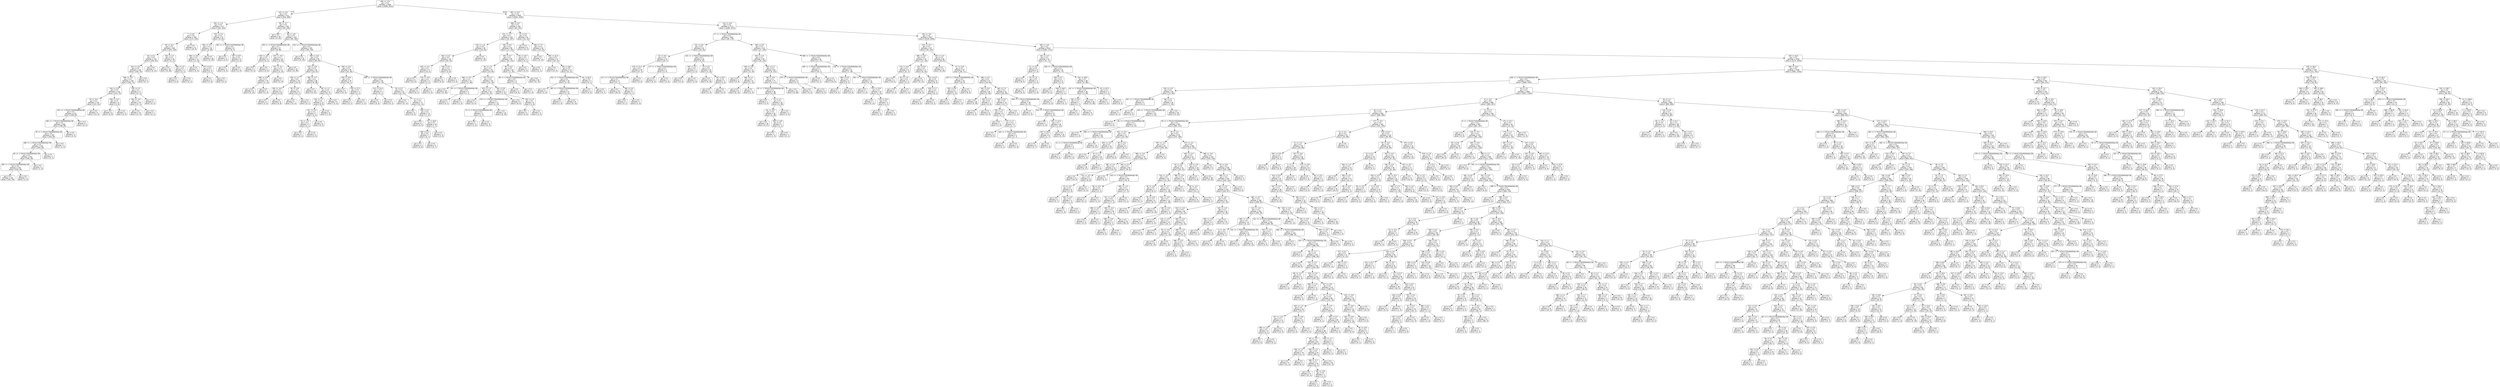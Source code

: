 digraph Tree {
node [shape=box, style="rounded", color="black", fontname=helvetica] ;
edge [fontname=helvetica] ;
0 [label="364 <= -4.6\ngini = 0.5\nsamples = 3346\nvalue = [2599, 2614]"] ;
1 [label="347 <= -5.2\ngini = 0.5\nsamples = 411\nvalue = [245, 409]"] ;
0 -> 1 [labeldistance=2.5, labelangle=45, headlabel="True"] ;
2 [label="244 <= -2.3\ngini = 0.5\nsamples = 217\nvalue = [181, 163]"] ;
1 -> 2 ;
3 [label="7 <= 5.9\ngini = 0.5\nsamples = 180\nvalue = [172, 118]"] ;
2 -> 3 ;
4 [label="90 <= -0.4\ngini = 0.5\nsamples = 169\nvalue = [154, 118]"] ;
3 -> 4 ;
5 [label="40 <= 0.2\ngini = 0.5\nsamples = 151\nvalue = [150, 91]"] ;
4 -> 5 ;
6 [label="323 <= -0.5\ngini = 0.5\nsamples = 144\nvalue = [150, 79]"] ;
5 -> 6 ;
7 [label="296 <= -5.5\ngini = 0.4\nsamples = 140\nvalue = [150, 72]"] ;
6 -> 7 ;
8 [label="343 <= -5.9\ngini = 0.5\nsamples = 123\nvalue = [123, 70]"] ;
7 -> 8 ;
9 [label="20 <= -6.0\ngini = 0.4\nsamples = 115\nvalue = [121, 62]"] ;
8 -> 9 ;
10 [label="216 <= -1.7014117331926443e+38\ngini = 0.5\nsamples = 110\nvalue = [108, 62]"] ;
9 -> 10 ;
11 [label="106 <= -1.7014117331926443e+38\ngini = 0.5\nsamples = 108\nvalue = [108, 60]"] ;
10 -> 11 ;
12 [label="78 <= -1.7014117331926443e+38\ngini = 0.5\nsamples = 105\nvalue = [104, 60]"] ;
11 -> 12 ;
13 [label="389 <= -1.7014117331926443e+38\ngini = 0.5\nsamples = 104\nvalue = [103, 60]"] ;
12 -> 13 ;
14 [label="50 <= -1.7014117331926443e+38\ngini = 0.5\nsamples = 103\nvalue = [103, 59]"] ;
13 -> 14 ;
15 [label="355 <= -1.7014117331926443e+38\ngini = 0.5\nsamples = 102\nvalue = [102, 59]"] ;
14 -> 15 ;
16 [label="gini = 0.5\nsamples = 101\nvalue = [101, 59]"] ;
15 -> 16 ;
17 [label="gini = 0.0\nsamples = 1\nvalue = [1, 0]"] ;
15 -> 17 ;
18 [label="gini = 0.0\nsamples = 1\nvalue = [1, 0]"] ;
14 -> 18 ;
19 [label="gini = 0.0\nsamples = 1\nvalue = [0, 1]"] ;
13 -> 19 ;
20 [label="gini = 0.0\nsamples = 1\nvalue = [1, 0]"] ;
12 -> 20 ;
21 [label="gini = 0.0\nsamples = 3\nvalue = [4, 0]"] ;
11 -> 21 ;
22 [label="gini = 0.0\nsamples = 2\nvalue = [0, 2]"] ;
10 -> 22 ;
23 [label="gini = 0.0\nsamples = 5\nvalue = [13, 0]"] ;
9 -> 23 ;
24 [label="335 <= -5.0\ngini = 0.3\nsamples = 8\nvalue = [2, 8]"] ;
8 -> 24 ;
25 [label="gini = 0.0\nsamples = 6\nvalue = [0, 8]"] ;
24 -> 25 ;
26 [label="gini = 0.0\nsamples = 2\nvalue = [2, 0]"] ;
24 -> 26 ;
27 [label="129 <= 2.3\ngini = 0.1\nsamples = 17\nvalue = [27, 2]"] ;
7 -> 27 ;
28 [label="263 <= -3.9\ngini = 0.1\nsamples = 16\nvalue = [27, 1]"] ;
27 -> 28 ;
29 [label="gini = 0.0\nsamples = 15\nvalue = [27, 0]"] ;
28 -> 29 ;
30 [label="gini = 0.0\nsamples = 1\nvalue = [0, 1]"] ;
28 -> 30 ;
31 [label="gini = 0.0\nsamples = 1\nvalue = [0, 1]"] ;
27 -> 31 ;
32 [label="gini = 0.0\nsamples = 4\nvalue = [0, 7]"] ;
6 -> 32 ;
33 [label="gini = 0.0\nsamples = 7\nvalue = [0, 12]"] ;
5 -> 33 ;
34 [label="334 <= 1.5\ngini = 0.2\nsamples = 18\nvalue = [4, 27]"] ;
4 -> 34 ;
35 [label="gini = 0.0\nsamples = 15\nvalue = [0, 26]"] ;
34 -> 35 ;
36 [label="396 <= 3.5\ngini = 0.3\nsamples = 3\nvalue = [4, 1]"] ;
34 -> 36 ;
37 [label="gini = 0.0\nsamples = 2\nvalue = [4, 0]"] ;
36 -> 37 ;
38 [label="gini = 0.0\nsamples = 1\nvalue = [0, 1]"] ;
36 -> 38 ;
39 [label="gini = 0.0\nsamples = 11\nvalue = [18, 0]"] ;
3 -> 39 ;
40 [label="376 <= 1.0\ngini = 0.3\nsamples = 37\nvalue = [9, 45]"] ;
2 -> 40 ;
41 [label="263 <= -0.3\ngini = 0.1\nsamples = 29\nvalue = [3, 40]"] ;
40 -> 41 ;
42 [label="256 <= -0.8\ngini = 0.4\nsamples = 11\nvalue = [3, 10]"] ;
41 -> 42 ;
43 [label="gini = 0.0\nsamples = 7\nvalue = [0, 9]"] ;
42 -> 43 ;
44 [label="272 <= 0.5\ngini = 0.4\nsamples = 4\nvalue = [3, 1]"] ;
42 -> 44 ;
45 [label="gini = 0.0\nsamples = 3\nvalue = [3, 0]"] ;
44 -> 45 ;
46 [label="gini = 0.0\nsamples = 1\nvalue = [0, 1]"] ;
44 -> 46 ;
47 [label="gini = 0.0\nsamples = 18\nvalue = [0, 30]"] ;
41 -> 47 ;
48 [label="195 <= -1.7014117331926443e+38\ngini = 0.5\nsamples = 8\nvalue = [6, 5]"] ;
40 -> 48 ;
49 [label="gini = 0.0\nsamples = 2\nvalue = [4, 0]"] ;
48 -> 49 ;
50 [label="197 <= 6.9\ngini = 0.4\nsamples = 6\nvalue = [2, 5]"] ;
48 -> 50 ;
51 [label="gini = 0.0\nsamples = 4\nvalue = [0, 5]"] ;
50 -> 51 ;
52 [label="gini = 0.0\nsamples = 2\nvalue = [2, 0]"] ;
50 -> 52 ;
53 [label="99 <= -5.7\ngini = 0.3\nsamples = 194\nvalue = [64, 246]"] ;
1 -> 53 ;
54 [label="gini = 0.0\nsamples = 42\nvalue = [0, 62]"] ;
53 -> 54 ;
55 [label="86 <= -4.8\ngini = 0.4\nsamples = 152\nvalue = [64, 184]"] ;
53 -> 55 ;
56 [label="159 <= -1.7014117331926443e+38\ngini = 0.2\nsamples = 47\nvalue = [8, 66]"] ;
55 -> 56 ;
57 [label="130 <= -3.0\ngini = 0.5\nsamples = 4\nvalue = [5, 3]"] ;
56 -> 57 ;
58 [label="gini = 0.0\nsamples = 2\nvalue = [0, 3]"] ;
57 -> 58 ;
59 [label="gini = 0.0\nsamples = 2\nvalue = [5, 0]"] ;
57 -> 59 ;
60 [label="237 <= -5.0\ngini = 0.1\nsamples = 43\nvalue = [3, 63]"] ;
56 -> 60 ;
61 [label="237 <= -5.1\ngini = 0.3\nsamples = 11\nvalue = [3, 14]"] ;
60 -> 61 ;
62 [label="295 <= -5.0\ngini = 0.1\nsamples = 10\nvalue = [1, 14]"] ;
61 -> 62 ;
63 [label="gini = 0.0\nsamples = 9\nvalue = [0, 14]"] ;
62 -> 63 ;
64 [label="gini = 0.0\nsamples = 1\nvalue = [1, 0]"] ;
62 -> 64 ;
65 [label="gini = 0.0\nsamples = 1\nvalue = [2, 0]"] ;
61 -> 65 ;
66 [label="gini = 0.0\nsamples = 32\nvalue = [0, 49]"] ;
60 -> 66 ;
67 [label="214 <= -1.7014117331926443e+38\ngini = 0.4\nsamples = 105\nvalue = [56, 118]"] ;
55 -> 67 ;
68 [label="gini = 0.0\nsamples = 15\nvalue = [0, 25]"] ;
67 -> 68 ;
69 [label="399 <= -0.6\ngini = 0.5\nsamples = 90\nvalue = [56, 93]"] ;
67 -> 69 ;
70 [label="150 <= -4.6\ngini = 0.4\nsamples = 52\nvalue = [24, 67]"] ;
69 -> 70 ;
71 [label="155 <= -4.7\ngini = 0.5\nsamples = 16\nvalue = [15, 9]"] ;
70 -> 71 ;
72 [label="333 <= -4.9\ngini = 0.4\nsamples = 8\nvalue = [3, 8]"] ;
71 -> 72 ;
73 [label="gini = 0.0\nsamples = 2\nvalue = [3, 0]"] ;
72 -> 73 ;
74 [label="gini = 0.0\nsamples = 6\nvalue = [0, 8]"] ;
72 -> 74 ;
75 [label="50 <= -4.6\ngini = 0.1\nsamples = 8\nvalue = [12, 1]"] ;
71 -> 75 ;
76 [label="gini = 0.0\nsamples = 7\nvalue = [12, 0]"] ;
75 -> 76 ;
77 [label="gini = 0.0\nsamples = 1\nvalue = [0, 1]"] ;
75 -> 77 ;
78 [label="365 <= -4.7\ngini = 0.2\nsamples = 36\nvalue = [9, 58]"] ;
70 -> 78 ;
79 [label="gini = 0.0\nsamples = 19\nvalue = [0, 41]"] ;
78 -> 79 ;
80 [label="267 <= -1.1\ngini = 0.5\nsamples = 17\nvalue = [9, 17]"] ;
78 -> 80 ;
81 [label="134 <= -1.7\ngini = 0.5\nsamples = 11\nvalue = [9, 6]"] ;
80 -> 81 ;
82 [label="157 <= -4.5\ngini = 0.4\nsamples = 7\nvalue = [2, 6]"] ;
81 -> 82 ;
83 [label="54 <= -4.5\ngini = 0.4\nsamples = 3\nvalue = [2, 1]"] ;
82 -> 83 ;
84 [label="gini = 0.0\nsamples = 1\nvalue = [0, 1]"] ;
83 -> 84 ;
85 [label="gini = 0.0\nsamples = 2\nvalue = [2, 0]"] ;
83 -> 85 ;
86 [label="gini = 0.0\nsamples = 4\nvalue = [0, 5]"] ;
82 -> 86 ;
87 [label="gini = 0.0\nsamples = 4\nvalue = [7, 0]"] ;
81 -> 87 ;
88 [label="gini = 0.0\nsamples = 6\nvalue = [0, 11]"] ;
80 -> 88 ;
89 [label="340 <= -0.0\ngini = 0.5\nsamples = 38\nvalue = [32, 26]"] ;
69 -> 89 ;
90 [label="250 <= 14.0\ngini = 0.1\nsamples = 10\nvalue = [15, 1]"] ;
89 -> 90 ;
91 [label="gini = 0.0\nsamples = 8\nvalue = [14, 0]"] ;
90 -> 91 ;
92 [label="116 <= 17.2\ngini = 0.5\nsamples = 2\nvalue = [1, 1]"] ;
90 -> 92 ;
93 [label="gini = 0.0\nsamples = 1\nvalue = [0, 1]"] ;
92 -> 93 ;
94 [label="gini = 0.0\nsamples = 1\nvalue = [1, 0]"] ;
92 -> 94 ;
95 [label="369 <= -1.7014117331926443e+38\ngini = 0.5\nsamples = 28\nvalue = [17, 25]"] ;
89 -> 95 ;
96 [label="213 <= 13.4\ngini = 0.3\nsamples = 4\nvalue = [5, 1]"] ;
95 -> 96 ;
97 [label="gini = 0.0\nsamples = 3\nvalue = [5, 0]"] ;
96 -> 97 ;
98 [label="gini = 0.0\nsamples = 1\nvalue = [0, 1]"] ;
96 -> 98 ;
99 [label="20 <= 0.7\ngini = 0.4\nsamples = 24\nvalue = [12, 24]"] ;
95 -> 99 ;
100 [label="gini = 0.0\nsamples = 7\nvalue = [0, 12]"] ;
99 -> 100 ;
101 [label="21 <= 1.1\ngini = 0.5\nsamples = 17\nvalue = [12, 12]"] ;
99 -> 101 ;
102 [label="gini = 0.0\nsamples = 4\nvalue = [5, 0]"] ;
101 -> 102 ;
103 [label="329 <= 2.4\ngini = 0.5\nsamples = 13\nvalue = [7, 12]"] ;
101 -> 103 ;
104 [label="gini = 0.0\nsamples = 3\nvalue = [0, 5]"] ;
103 -> 104 ;
105 [label="33 <= 10.8\ngini = 0.5\nsamples = 10\nvalue = [7, 7]"] ;
103 -> 105 ;
106 [label="198 <= 5.2\ngini = 0.5\nsamples = 7\nvalue = [4, 7]"] ;
105 -> 106 ;
107 [label="gini = 0.0\nsamples = 2\nvalue = [4, 0]"] ;
106 -> 107 ;
108 [label="gini = 0.0\nsamples = 5\nvalue = [0, 7]"] ;
106 -> 108 ;
109 [label="gini = 0.0\nsamples = 3\nvalue = [3, 0]"] ;
105 -> 109 ;
110 [label="397 <= -5.5\ngini = 0.5\nsamples = 2935\nvalue = [2354, 2205]"] ;
0 -> 110 [labeldistance=2.5, labelangle=-45, headlabel="False"] ;
111 [label="368 <= 5.8\ngini = 0.4\nsamples = 162\nvalue = [65, 191]"] ;
110 -> 111 ;
112 [label="231 <= -3.7\ngini = 0.3\nsamples = 128\nvalue = [33, 167]"] ;
111 -> 112 ;
113 [label="210 <= -1.6\ngini = 0.5\nsamples = 29\nvalue = [16, 25]"] ;
112 -> 113 ;
114 [label="362 <= 0.3\ngini = 0.5\nsamples = 19\nvalue = [16, 10]"] ;
113 -> 114 ;
115 [label="333 <= -4.2\ngini = 0.2\nsamples = 11\nvalue = [13, 2]"] ;
114 -> 115 ;
116 [label="gini = 0.0\nsamples = 8\nvalue = [12, 0]"] ;
115 -> 116 ;
117 [label="170 <= -3.9\ngini = 0.4\nsamples = 3\nvalue = [1, 2]"] ;
115 -> 117 ;
118 [label="gini = 0.0\nsamples = 2\nvalue = [0, 2]"] ;
117 -> 118 ;
119 [label="gini = 0.0\nsamples = 1\nvalue = [1, 0]"] ;
117 -> 119 ;
120 [label="136 <= 0.4\ngini = 0.4\nsamples = 8\nvalue = [3, 8]"] ;
114 -> 120 ;
121 [label="gini = 0.0\nsamples = 6\nvalue = [0, 8]"] ;
120 -> 121 ;
122 [label="gini = 0.0\nsamples = 2\nvalue = [3, 0]"] ;
120 -> 122 ;
123 [label="gini = 0.0\nsamples = 10\nvalue = [0, 15]"] ;
113 -> 123 ;
124 [label="262 <= 6.0\ngini = 0.2\nsamples = 99\nvalue = [17, 142]"] ;
112 -> 124 ;
125 [label="193 <= 0.7\ngini = 0.2\nsamples = 95\nvalue = [14, 141]"] ;
124 -> 125 ;
126 [label="46 <= -1.4\ngini = 0.3\nsamples = 51\nvalue = [13, 65]"] ;
125 -> 126 ;
127 [label="395 <= -0.5\ngini = 0.1\nsamples = 21\nvalue = [1, 36]"] ;
126 -> 127 ;
128 [label="gini = 0.0\nsamples = 19\nvalue = [0, 35]"] ;
127 -> 128 ;
129 [label="35 <= -1.7014117331926443e+38\ngini = 0.5\nsamples = 2\nvalue = [1, 1]"] ;
127 -> 129 ;
130 [label="gini = 0.0\nsamples = 1\nvalue = [0, 1]"] ;
129 -> 130 ;
131 [label="gini = 0.0\nsamples = 1\nvalue = [1, 0]"] ;
129 -> 131 ;
132 [label="127 <= 0.4\ngini = 0.4\nsamples = 30\nvalue = [12, 29]"] ;
126 -> 132 ;
133 [label="323 <= -1.3\ngini = 0.3\nsamples = 19\nvalue = [5, 23]"] ;
132 -> 133 ;
134 [label="gini = 0.0\nsamples = 2\nvalue = [4, 0]"] ;
133 -> 134 ;
135 [label="276 <= -1.7014117331926443e+38\ngini = 0.1\nsamples = 17\nvalue = [1, 23]"] ;
133 -> 135 ;
136 [label="74 <= -1.7014117331926443e+38\ngini = 0.4\nsamples = 4\nvalue = [1, 3]"] ;
135 -> 136 ;
137 [label="gini = 0.0\nsamples = 1\nvalue = [1, 0]"] ;
136 -> 137 ;
138 [label="gini = 0.0\nsamples = 3\nvalue = [0, 3]"] ;
136 -> 138 ;
139 [label="gini = 0.0\nsamples = 13\nvalue = [0, 20]"] ;
135 -> 139 ;
140 [label="160 <= 0.6\ngini = 0.5\nsamples = 11\nvalue = [7, 6]"] ;
132 -> 140 ;
141 [label="gini = 0.0\nsamples = 5\nvalue = [6, 0]"] ;
140 -> 141 ;
142 [label="343 <= 2.4\ngini = 0.2\nsamples = 6\nvalue = [1, 6]"] ;
140 -> 142 ;
143 [label="gini = 0.0\nsamples = 5\nvalue = [0, 6]"] ;
142 -> 143 ;
144 [label="gini = 0.0\nsamples = 1\nvalue = [1, 0]"] ;
142 -> 144 ;
145 [label="38 <= 0.3\ngini = 0.0\nsamples = 44\nvalue = [1, 76]"] ;
125 -> 145 ;
146 [label="38 <= -1.7014117331926443e+38\ngini = 0.3\nsamples = 4\nvalue = [1, 4]"] ;
145 -> 146 ;
147 [label="gini = 0.0\nsamples = 3\nvalue = [0, 4]"] ;
146 -> 147 ;
148 [label="gini = 0.0\nsamples = 1\nvalue = [1, 0]"] ;
146 -> 148 ;
149 [label="gini = 0.0\nsamples = 40\nvalue = [0, 72]"] ;
145 -> 149 ;
150 [label="101 <= 10.7\ngini = 0.4\nsamples = 4\nvalue = [3, 1]"] ;
124 -> 150 ;
151 [label="gini = 0.0\nsamples = 3\nvalue = [3, 0]"] ;
150 -> 151 ;
152 [label="gini = 0.0\nsamples = 1\nvalue = [0, 1]"] ;
150 -> 152 ;
153 [label="14 <= 5.4\ngini = 0.5\nsamples = 34\nvalue = [32, 24]"] ;
111 -> 153 ;
154 [label="gini = 0.0\nsamples = 6\nvalue = [13, 0]"] ;
153 -> 154 ;
155 [label="283 <= 7.5\ngini = 0.5\nsamples = 28\nvalue = [19, 24]"] ;
153 -> 155 ;
156 [label="gini = 0.0\nsamples = 7\nvalue = [0, 13]"] ;
155 -> 156 ;
157 [label="285 <= 11.8\ngini = 0.5\nsamples = 21\nvalue = [19, 11]"] ;
155 -> 157 ;
158 [label="gini = 0.0\nsamples = 7\nvalue = [13, 0]"] ;
157 -> 158 ;
159 [label="255 <= 28.2\ngini = 0.5\nsamples = 14\nvalue = [6, 11]"] ;
157 -> 159 ;
160 [label="242 <= -1.7014117331926443e+38\ngini = 0.3\nsamples = 10\nvalue = [2, 10]"] ;
159 -> 160 ;
161 [label="gini = 0.0\nsamples = 1\nvalue = [1, 0]"] ;
160 -> 161 ;
162 [label="387 <= -1.7014117331926443e+38\ngini = 0.2\nsamples = 9\nvalue = [1, 10]"] ;
160 -> 162 ;
163 [label="gini = 0.0\nsamples = 1\nvalue = [1, 0]"] ;
162 -> 163 ;
164 [label="gini = 0.0\nsamples = 8\nvalue = [0, 10]"] ;
162 -> 164 ;
165 [label="81 <= 92.3\ngini = 0.3\nsamples = 4\nvalue = [4, 1]"] ;
159 -> 165 ;
166 [label="gini = 0.0\nsamples = 3\nvalue = [4, 0]"] ;
165 -> 166 ;
167 [label="gini = 0.0\nsamples = 1\nvalue = [0, 1]"] ;
165 -> 167 ;
168 [label="110 <= -6.0\ngini = 0.5\nsamples = 2773\nvalue = [2289, 2014]"] ;
110 -> 168 ;
169 [label="27 <= -1.7014117331926443e+38\ngini = 0.4\nsamples = 156\nvalue = [60, 178]"] ;
168 -> 169 ;
170 [label="122 <= 0.6\ngini = 0.5\nsamples = 41\nvalue = [33, 29]"] ;
169 -> 170 ;
171 [label="13 <= -0.6\ngini = 0.3\nsamples = 22\nvalue = [29, 7]"] ;
170 -> 171 ;
172 [label="219 <= 11.2\ngini = 0.2\nsamples = 18\nvalue = [27, 3]"] ;
171 -> 172 ;
173 [label="111 <= -1.7014117331926443e+38\ngini = 0.1\nsamples = 17\nvalue = [27, 1]"] ;
172 -> 173 ;
174 [label="gini = 0.0\nsamples = 15\nvalue = [26, 0]"] ;
173 -> 174 ;
175 [label="395 <= 4.9\ngini = 0.5\nsamples = 2\nvalue = [1, 1]"] ;
173 -> 175 ;
176 [label="gini = 0.0\nsamples = 1\nvalue = [0, 1]"] ;
175 -> 176 ;
177 [label="gini = 0.0\nsamples = 1\nvalue = [1, 0]"] ;
175 -> 177 ;
178 [label="gini = 0.0\nsamples = 1\nvalue = [0, 2]"] ;
172 -> 178 ;
179 [label="177 <= -1.7014117331926443e+38\ngini = 0.4\nsamples = 4\nvalue = [2, 4]"] ;
171 -> 179 ;
180 [label="gini = 0.0\nsamples = 3\nvalue = [0, 4]"] ;
179 -> 180 ;
181 [label="gini = 0.0\nsamples = 1\nvalue = [2, 0]"] ;
179 -> 181 ;
182 [label="125 <= -1.7014117331926443e+38\ngini = 0.3\nsamples = 19\nvalue = [4, 22]"] ;
170 -> 182 ;
183 [label="291 <= 4.2\ngini = 0.5\nsamples = 4\nvalue = [3, 3]"] ;
182 -> 183 ;
184 [label="gini = 0.0\nsamples = 2\nvalue = [0, 3]"] ;
183 -> 184 ;
185 [label="gini = 0.0\nsamples = 2\nvalue = [3, 0]"] ;
183 -> 185 ;
186 [label="9 <= 2.8\ngini = 0.1\nsamples = 15\nvalue = [1, 19]"] ;
182 -> 186 ;
187 [label="gini = 0.0\nsamples = 13\nvalue = [0, 16]"] ;
186 -> 187 ;
188 [label="187 <= 6.5\ngini = 0.4\nsamples = 2\nvalue = [1, 3]"] ;
186 -> 188 ;
189 [label="gini = 0.0\nsamples = 1\nvalue = [1, 0]"] ;
188 -> 189 ;
190 [label="gini = 0.0\nsamples = 1\nvalue = [0, 3]"] ;
188 -> 190 ;
191 [label="180 <= 3.6\ngini = 0.3\nsamples = 115\nvalue = [27, 149]"] ;
169 -> 191 ;
192 [label="316 <= -2.0\ngini = 0.1\nsamples = 93\nvalue = [10, 132]"] ;
191 -> 192 ;
193 [label="239 <= -3.8\ngini = 0.4\nsamples = 11\nvalue = [4, 10]"] ;
192 -> 193 ;
194 [label="gini = 0.0\nsamples = 2\nvalue = [3, 0]"] ;
193 -> 194 ;
195 [label="346 <= 1.2\ngini = 0.2\nsamples = 9\nvalue = [1, 10]"] ;
193 -> 195 ;
196 [label="gini = 0.0\nsamples = 8\nvalue = [0, 10]"] ;
195 -> 196 ;
197 [label="gini = 0.0\nsamples = 1\nvalue = [1, 0]"] ;
195 -> 197 ;
198 [label="332 <= 2.2\ngini = 0.1\nsamples = 82\nvalue = [6, 122]"] ;
192 -> 198 ;
199 [label="106 <= -0.0\ngini = 0.1\nsamples = 77\nvalue = [4, 117]"] ;
198 -> 199 ;
200 [label="24 <= -1.7014117331926443e+38\ngini = 0.1\nsamples = 36\nvalue = [4, 48]"] ;
199 -> 200 ;
201 [label="gini = 0.0\nsamples = 1\nvalue = [2, 0]"] ;
200 -> 201 ;
202 [label="52 <= 1.3\ngini = 0.1\nsamples = 35\nvalue = [2, 48]"] ;
200 -> 202 ;
203 [label="91 <= -0.9\ngini = 0.0\nsamples = 34\nvalue = [1, 48]"] ;
202 -> 203 ;
204 [label="gini = 0.0\nsamples = 32\nvalue = [0, 47]"] ;
203 -> 204 ;
205 [label="359 <= -0.8\ngini = 0.5\nsamples = 2\nvalue = [1, 1]"] ;
203 -> 205 ;
206 [label="gini = 0.0\nsamples = 1\nvalue = [1, 0]"] ;
205 -> 206 ;
207 [label="gini = 0.0\nsamples = 1\nvalue = [0, 1]"] ;
205 -> 207 ;
208 [label="gini = 0.0\nsamples = 1\nvalue = [1, 0]"] ;
202 -> 208 ;
209 [label="gini = 0.0\nsamples = 41\nvalue = [0, 69]"] ;
199 -> 209 ;
210 [label="275 <= -1.7014117331926443e+38\ngini = 0.4\nsamples = 5\nvalue = [2, 5]"] ;
198 -> 210 ;
211 [label="gini = 0.0\nsamples = 2\nvalue = [2, 0]"] ;
210 -> 211 ;
212 [label="gini = 0.0\nsamples = 3\nvalue = [0, 5]"] ;
210 -> 212 ;
213 [label="389 <= -1.7014117331926443e+38\ngini = 0.5\nsamples = 22\nvalue = [17, 17]"] ;
191 -> 213 ;
214 [label="290 <= -1.7014117331926443e+38\ngini = 0.2\nsamples = 7\nvalue = [10, 1]"] ;
213 -> 214 ;
215 [label="gini = 0.0\nsamples = 1\nvalue = [0, 1]"] ;
214 -> 215 ;
216 [label="gini = 0.0\nsamples = 6\nvalue = [10, 0]"] ;
214 -> 216 ;
217 [label="132 <= -1.7014117331926443e+38\ngini = 0.4\nsamples = 15\nvalue = [7, 16]"] ;
213 -> 217 ;
218 [label="383 <= 5.9\ngini = 0.4\nsamples = 4\nvalue = [5, 2]"] ;
217 -> 218 ;
219 [label="gini = 0.0\nsamples = 1\nvalue = [0, 2]"] ;
218 -> 219 ;
220 [label="gini = 0.0\nsamples = 3\nvalue = [5, 0]"] ;
218 -> 220 ;
221 [label="301 <= -1.7014117331926443e+38\ngini = 0.2\nsamples = 11\nvalue = [2, 14]"] ;
217 -> 221 ;
222 [label="gini = 0.0\nsamples = 1\nvalue = [1, 0]"] ;
221 -> 222 ;
223 [label="372 <= 13.0\ngini = 0.1\nsamples = 10\nvalue = [1, 14]"] ;
221 -> 223 ;
224 [label="gini = 0.0\nsamples = 7\nvalue = [0, 12]"] ;
223 -> 224 ;
225 [label="115 <= 15.2\ngini = 0.4\nsamples = 3\nvalue = [1, 2]"] ;
223 -> 225 ;
226 [label="gini = 0.0\nsamples = 1\nvalue = [1, 0]"] ;
225 -> 226 ;
227 [label="gini = 0.0\nsamples = 2\nvalue = [0, 2]"] ;
225 -> 227 ;
228 [label="194 <= -4.6\ngini = 0.5\nsamples = 2617\nvalue = [2229, 1836]"] ;
168 -> 228 ;
229 [label="219 <= -5.5\ngini = 0.4\nsamples = 107\nvalue = [45, 115]"] ;
228 -> 229 ;
230 [label="380 <= -0.5\ngini = 0.5\nsamples = 23\nvalue = [17, 18]"] ;
229 -> 230 ;
231 [label="173 <= -4.9\ngini = 0.3\nsamples = 6\nvalue = [11, 2]"] ;
230 -> 231 ;
232 [label="gini = 0.0\nsamples = 4\nvalue = [10, 0]"] ;
231 -> 232 ;
233 [label="42 <= -1.5\ngini = 0.4\nsamples = 2\nvalue = [1, 2]"] ;
231 -> 233 ;
234 [label="gini = 0.0\nsamples = 1\nvalue = [0, 2]"] ;
233 -> 234 ;
235 [label="gini = 0.0\nsamples = 1\nvalue = [1, 0]"] ;
233 -> 235 ;
236 [label="125 <= 0.6\ngini = 0.4\nsamples = 17\nvalue = [6, 16]"] ;
230 -> 236 ;
237 [label="gini = 0.0\nsamples = 8\nvalue = [0, 11]"] ;
236 -> 237 ;
238 [label="112 <= 0.5\ngini = 0.5\nsamples = 9\nvalue = [6, 5]"] ;
236 -> 238 ;
239 [label="gini = 0.0\nsamples = 2\nvalue = [0, 3]"] ;
238 -> 239 ;
240 [label="216 <= 1.1\ngini = 0.4\nsamples = 7\nvalue = [6, 2]"] ;
238 -> 240 ;
241 [label="gini = 0.0\nsamples = 5\nvalue = [6, 0]"] ;
240 -> 241 ;
242 [label="gini = 0.0\nsamples = 2\nvalue = [0, 2]"] ;
240 -> 242 ;
243 [label="150 <= -4.4\ngini = 0.3\nsamples = 84\nvalue = [28, 97]"] ;
229 -> 243 ;
244 [label="gini = 0.0\nsamples = 17\nvalue = [0, 26]"] ;
243 -> 244 ;
245 [label="47 <= -0.9\ngini = 0.4\nsamples = 67\nvalue = [28, 71]"] ;
243 -> 245 ;
246 [label="143 <= -1.7014117331926443e+38\ngini = 0.5\nsamples = 10\nvalue = [10, 6]"] ;
245 -> 246 ;
247 [label="202 <= 0.9\ngini = 0.2\nsamples = 5\nvalue = [1, 6]"] ;
246 -> 247 ;
248 [label="gini = 0.0\nsamples = 4\nvalue = [0, 6]"] ;
247 -> 248 ;
249 [label="gini = 0.0\nsamples = 1\nvalue = [1, 0]"] ;
247 -> 249 ;
250 [label="gini = 0.0\nsamples = 5\nvalue = [9, 0]"] ;
246 -> 250 ;
251 [label="299 <= 2.0\ngini = 0.3\nsamples = 57\nvalue = [18, 65]"] ;
245 -> 251 ;
252 [label="342 <= 0.9\ngini = 0.1\nsamples = 26\nvalue = [2, 36]"] ;
251 -> 252 ;
253 [label="gini = 0.0\nsamples = 19\nvalue = [0, 30]"] ;
252 -> 253 ;
254 [label="319 <= 1.3\ngini = 0.4\nsamples = 7\nvalue = [2, 6]"] ;
252 -> 254 ;
255 [label="gini = 0.0\nsamples = 2\nvalue = [2, 0]"] ;
254 -> 255 ;
256 [label="gini = 0.0\nsamples = 5\nvalue = [0, 6]"] ;
254 -> 256 ;
257 [label="160 <= 7.4\ngini = 0.5\nsamples = 31\nvalue = [16, 29]"] ;
251 -> 257 ;
258 [label="106 <= 5.0\ngini = 0.5\nsamples = 13\nvalue = [13, 7]"] ;
257 -> 258 ;
259 [label="229 <= 2.3\ngini = 0.3\nsamples = 6\nvalue = [2, 7]"] ;
258 -> 259 ;
260 [label="gini = 0.0\nsamples = 1\nvalue = [1, 0]"] ;
259 -> 260 ;
261 [label="170 <= 2.7\ngini = 0.2\nsamples = 5\nvalue = [1, 7]"] ;
259 -> 261 ;
262 [label="gini = 0.0\nsamples = 3\nvalue = [0, 6]"] ;
261 -> 262 ;
263 [label="316 <= -1.7014117331926443e+38\ngini = 0.5\nsamples = 2\nvalue = [1, 1]"] ;
261 -> 263 ;
264 [label="gini = 0.0\nsamples = 1\nvalue = [0, 1]"] ;
263 -> 264 ;
265 [label="gini = 0.0\nsamples = 1\nvalue = [1, 0]"] ;
263 -> 265 ;
266 [label="gini = 0.0\nsamples = 7\nvalue = [11, 0]"] ;
258 -> 266 ;
267 [label="259 <= -1.7014117331926443e+38\ngini = 0.2\nsamples = 18\nvalue = [3, 22]"] ;
257 -> 267 ;
268 [label="gini = 0.0\nsamples = 1\nvalue = [1, 0]"] ;
267 -> 268 ;
269 [label="319 <= -1.7014117331926443e+38\ngini = 0.2\nsamples = 17\nvalue = [2, 22]"] ;
267 -> 269 ;
270 [label="gini = 0.0\nsamples = 1\nvalue = [1, 0]"] ;
269 -> 270 ;
271 [label="350 <= 12.0\ngini = 0.1\nsamples = 16\nvalue = [1, 22]"] ;
269 -> 271 ;
272 [label="247 <= 10.0\ngini = 0.2\nsamples = 6\nvalue = [1, 7]"] ;
271 -> 272 ;
273 [label="gini = 0.0\nsamples = 5\nvalue = [0, 7]"] ;
272 -> 273 ;
274 [label="gini = 0.0\nsamples = 1\nvalue = [1, 0]"] ;
272 -> 274 ;
275 [label="gini = 0.0\nsamples = 10\nvalue = [0, 15]"] ;
271 -> 275 ;
276 [label="362 <= -4.6\ngini = 0.5\nsamples = 2510\nvalue = [2184, 1721]"] ;
228 -> 276 ;
277 [label="143 <= -4.3\ngini = 0.2\nsamples = 51\nvalue = [11, 77]"] ;
276 -> 277 ;
278 [label="11 <= -0.4\ngini = 0.5\nsamples = 8\nvalue = [7, 4]"] ;
277 -> 278 ;
279 [label="gini = 0.0\nsamples = 4\nvalue = [6, 0]"] ;
278 -> 279 ;
280 [label="20 <= 1.6\ngini = 0.3\nsamples = 4\nvalue = [1, 4]"] ;
278 -> 280 ;
281 [label="gini = 0.0\nsamples = 3\nvalue = [0, 4]"] ;
280 -> 281 ;
282 [label="gini = 0.0\nsamples = 1\nvalue = [1, 0]"] ;
280 -> 282 ;
283 [label="283 <= -1.7014117331926443e+38\ngini = 0.1\nsamples = 43\nvalue = [4, 73]"] ;
277 -> 283 ;
284 [label="329 <= 3.2\ngini = 0.4\nsamples = 5\nvalue = [2, 5]"] ;
283 -> 284 ;
285 [label="gini = 0.0\nsamples = 3\nvalue = [0, 4]"] ;
284 -> 285 ;
286 [label="349 <= 56.3\ngini = 0.4\nsamples = 2\nvalue = [2, 1]"] ;
284 -> 286 ;
287 [label="gini = 0.0\nsamples = 1\nvalue = [2, 0]"] ;
286 -> 287 ;
288 [label="gini = 0.0\nsamples = 1\nvalue = [0, 1]"] ;
286 -> 288 ;
289 [label="142 <= 36.6\ngini = 0.1\nsamples = 38\nvalue = [2, 68]"] ;
283 -> 289 ;
290 [label="61 <= -1.7014117331926443e+38\ngini = 0.0\nsamples = 36\nvalue = [1, 66]"] ;
289 -> 290 ;
291 [label="182 <= 0.4\ngini = 0.2\nsamples = 7\nvalue = [1, 7]"] ;
290 -> 291 ;
292 [label="gini = 0.0\nsamples = 1\nvalue = [1, 0]"] ;
291 -> 292 ;
293 [label="gini = 0.0\nsamples = 6\nvalue = [0, 7]"] ;
291 -> 293 ;
294 [label="gini = 0.0\nsamples = 29\nvalue = [0, 59]"] ;
290 -> 294 ;
295 [label="33 <= 97.0\ngini = 0.4\nsamples = 2\nvalue = [1, 2]"] ;
289 -> 295 ;
296 [label="gini = 0.0\nsamples = 1\nvalue = [1, 0]"] ;
295 -> 296 ;
297 [label="gini = 0.0\nsamples = 1\nvalue = [0, 2]"] ;
295 -> 297 ;
298 [label="105 <= 33.5\ngini = 0.5\nsamples = 2459\nvalue = [2173, 1644]"] ;
276 -> 298 ;
299 [label="384 <= 15.4\ngini = 0.5\nsamples = 2265\nvalue = [2061, 1453]"] ;
298 -> 299 ;
300 [label="208 <= -1.7014117331926443e+38\ngini = 0.5\nsamples = 1913\nvalue = [1668, 1302]"] ;
299 -> 300 ;
301 [label="242 <= -3.4\ngini = 0.2\nsamples = 50\nvalue = [11, 66]"] ;
300 -> 301 ;
302 [label="357 <= -1.7014117331926443e+38\ngini = 0.3\nsamples = 5\nvalue = [4, 1]"] ;
301 -> 302 ;
303 [label="gini = 0.0\nsamples = 1\nvalue = [0, 1]"] ;
302 -> 303 ;
304 [label="gini = 0.0\nsamples = 4\nvalue = [4, 0]"] ;
302 -> 304 ;
305 [label="88 <= 2.2\ngini = 0.2\nsamples = 45\nvalue = [7, 65]"] ;
301 -> 305 ;
306 [label="243 <= -1.7014117331926443e+38\ngini = 0.4\nsamples = 20\nvalue = [7, 23]"] ;
305 -> 306 ;
307 [label="gini = 0.0\nsamples = 3\nvalue = [4, 0]"] ;
306 -> 307 ;
308 [label="35 <= -1.7014117331926443e+38\ngini = 0.2\nsamples = 17\nvalue = [3, 23]"] ;
306 -> 308 ;
309 [label="gini = 0.0\nsamples = 1\nvalue = [2, 0]"] ;
308 -> 309 ;
310 [label="385 <= -1.7014117331926443e+38\ngini = 0.1\nsamples = 16\nvalue = [1, 23]"] ;
308 -> 310 ;
311 [label="12 <= -1.7014117331926443e+38\ngini = 0.4\nsamples = 2\nvalue = [1, 2]"] ;
310 -> 311 ;
312 [label="gini = 0.0\nsamples = 1\nvalue = [0, 2]"] ;
311 -> 312 ;
313 [label="gini = 0.0\nsamples = 1\nvalue = [1, 0]"] ;
311 -> 313 ;
314 [label="gini = 0.0\nsamples = 14\nvalue = [0, 21]"] ;
310 -> 314 ;
315 [label="gini = 0.0\nsamples = 25\nvalue = [0, 42]"] ;
305 -> 315 ;
316 [label="16 <= 1.5\ngini = 0.5\nsamples = 1863\nvalue = [1657, 1236]"] ;
300 -> 316 ;
317 [label="8 <= -0.2\ngini = 0.5\nsamples = 980\nvalue = [963, 567]"] ;
316 -> 317 ;
318 [label="19 <= -0.7\ngini = 0.5\nsamples = 564\nvalue = [489, 366]"] ;
317 -> 318 ;
319 [label="39 <= -1.7014117331926443e+38\ngini = 0.5\nsamples = 402\nvalue = [382, 213]"] ;
318 -> 319 ;
320 [label="201 <= -0.5\ngini = 0.4\nsamples = 27\nvalue = [10, 28]"] ;
319 -> 320 ;
321 [label="344 <= -4.5\ngini = 0.1\nsamples = 21\nvalue = [2, 27]"] ;
320 -> 321 ;
322 [label="gini = 0.0\nsamples = 1\nvalue = [1, 0]"] ;
321 -> 322 ;
323 [label="37 <= -1.5\ngini = 0.1\nsamples = 20\nvalue = [1, 27]"] ;
321 -> 323 ;
324 [label="gini = 0.0\nsamples = 19\nvalue = [0, 27]"] ;
323 -> 324 ;
325 [label="gini = 0.0\nsamples = 1\nvalue = [1, 0]"] ;
323 -> 325 ;
326 [label="38 <= -0.4\ngini = 0.2\nsamples = 6\nvalue = [8, 1]"] ;
320 -> 326 ;
327 [label="gini = 0.0\nsamples = 5\nvalue = [8, 0]"] ;
326 -> 327 ;
328 [label="gini = 0.0\nsamples = 1\nvalue = [0, 1]"] ;
326 -> 328 ;
329 [label="33 <= -3.2\ngini = 0.4\nsamples = 375\nvalue = [372, 185]"] ;
319 -> 329 ;
330 [label="397 <= -1.3\ngini = 0.3\nsamples = 81\nvalue = [100, 18]"] ;
329 -> 330 ;
331 [label="384 <= -4.3\ngini = 0.2\nsamples = 78\nvalue = [100, 14]"] ;
330 -> 331 ;
332 [label="382 <= -4.4\ngini = 0.4\nsamples = 22\nvalue = [22, 9]"] ;
331 -> 332 ;
333 [label="gini = 0.0\nsamples = 11\nvalue = [16, 0]"] ;
332 -> 333 ;
334 [label="374 <= -4.2\ngini = 0.5\nsamples = 11\nvalue = [6, 9]"] ;
332 -> 334 ;
335 [label="12 <= -4.5\ngini = 0.2\nsamples = 8\nvalue = [1, 9]"] ;
334 -> 335 ;
336 [label="gini = 0.0\nsamples = 5\nvalue = [0, 7]"] ;
335 -> 336 ;
337 [label="159 <= -4.4\ngini = 0.4\nsamples = 3\nvalue = [1, 2]"] ;
335 -> 337 ;
338 [label="gini = 0.0\nsamples = 1\nvalue = [1, 0]"] ;
337 -> 338 ;
339 [label="gini = 0.0\nsamples = 2\nvalue = [0, 2]"] ;
337 -> 339 ;
340 [label="gini = 0.0\nsamples = 3\nvalue = [5, 0]"] ;
334 -> 340 ;
341 [label="250 <= -5.1\ngini = 0.1\nsamples = 56\nvalue = [78, 5]"] ;
331 -> 341 ;
342 [label="gini = 0.0\nsamples = 1\nvalue = [0, 1]"] ;
341 -> 342 ;
343 [label="103 <= -1.7014117331926443e+38\ngini = 0.1\nsamples = 55\nvalue = [78, 4]"] ;
341 -> 343 ;
344 [label="38 <= -3.4\ngini = 0.5\nsamples = 2\nvalue = [1, 1]"] ;
343 -> 344 ;
345 [label="gini = 0.0\nsamples = 1\nvalue = [0, 1]"] ;
344 -> 345 ;
346 [label="gini = 0.0\nsamples = 1\nvalue = [1, 0]"] ;
344 -> 346 ;
347 [label="355 <= -1.4\ngini = 0.1\nsamples = 53\nvalue = [77, 3]"] ;
343 -> 347 ;
348 [label="317 <= -4.3\ngini = 0.0\nsamples = 52\nvalue = [77, 2]"] ;
347 -> 348 ;
349 [label="399 <= -4.3\ngini = 0.3\nsamples = 4\nvalue = [4, 1]"] ;
348 -> 349 ;
350 [label="gini = 0.0\nsamples = 3\nvalue = [4, 0]"] ;
349 -> 350 ;
351 [label="gini = 0.0\nsamples = 1\nvalue = [0, 1]"] ;
349 -> 351 ;
352 [label="200 <= -4.4\ngini = 0.0\nsamples = 48\nvalue = [73, 1]"] ;
348 -> 352 ;
353 [label="298 <= -3.6\ngini = 0.3\nsamples = 3\nvalue = [5, 1]"] ;
352 -> 353 ;
354 [label="gini = 0.0\nsamples = 2\nvalue = [5, 0]"] ;
353 -> 354 ;
355 [label="gini = 0.0\nsamples = 1\nvalue = [0, 1]"] ;
353 -> 355 ;
356 [label="gini = 0.0\nsamples = 45\nvalue = [68, 0]"] ;
352 -> 356 ;
357 [label="gini = 0.0\nsamples = 1\nvalue = [0, 1]"] ;
347 -> 357 ;
358 [label="gini = 0.0\nsamples = 3\nvalue = [0, 4]"] ;
330 -> 358 ;
359 [label="275 <= -2.3\ngini = 0.5\nsamples = 294\nvalue = [272, 167]"] ;
329 -> 359 ;
360 [label="160 <= -2.3\ngini = 0.5\nsamples = 51\nvalue = [27, 51]"] ;
359 -> 360 ;
361 [label="34 <= -2.8\ngini = 0.5\nsamples = 31\nvalue = [25, 22]"] ;
360 -> 361 ;
362 [label="310 <= -3.0\ngini = 0.5\nsamples = 21\nvalue = [11, 20]"] ;
361 -> 362 ;
363 [label="45 <= -3.6\ngini = 0.3\nsamples = 7\nvalue = [9, 2]"] ;
362 -> 363 ;
364 [label="gini = 0.0\nsamples = 1\nvalue = [0, 1]"] ;
363 -> 364 ;
365 [label="55 <= -2.8\ngini = 0.2\nsamples = 6\nvalue = [9, 1]"] ;
363 -> 365 ;
366 [label="gini = 0.0\nsamples = 5\nvalue = [9, 0]"] ;
365 -> 366 ;
367 [label="gini = 0.0\nsamples = 1\nvalue = [0, 1]"] ;
365 -> 367 ;
368 [label="233 <= -2.1\ngini = 0.2\nsamples = 14\nvalue = [2, 18]"] ;
362 -> 368 ;
369 [label="241 <= -2.9\ngini = 0.1\nsamples = 13\nvalue = [1, 18]"] ;
368 -> 369 ;
370 [label="gini = 0.0\nsamples = 11\nvalue = [0, 16]"] ;
369 -> 370 ;
371 [label="130 <= -2.9\ngini = 0.4\nsamples = 2\nvalue = [1, 2]"] ;
369 -> 371 ;
372 [label="gini = 0.0\nsamples = 1\nvalue = [0, 2]"] ;
371 -> 372 ;
373 [label="gini = 0.0\nsamples = 1\nvalue = [1, 0]"] ;
371 -> 373 ;
374 [label="gini = 0.0\nsamples = 1\nvalue = [1, 0]"] ;
368 -> 374 ;
375 [label="369 <= -2.8\ngini = 0.2\nsamples = 10\nvalue = [14, 2]"] ;
361 -> 375 ;
376 [label="gini = 0.0\nsamples = 1\nvalue = [0, 1]"] ;
375 -> 376 ;
377 [label="26 <= -2.0\ngini = 0.1\nsamples = 9\nvalue = [14, 1]"] ;
375 -> 377 ;
378 [label="gini = 0.0\nsamples = 8\nvalue = [14, 0]"] ;
377 -> 378 ;
379 [label="gini = 0.0\nsamples = 1\nvalue = [0, 1]"] ;
377 -> 379 ;
380 [label="129 <= -2.9\ngini = 0.1\nsamples = 20\nvalue = [2, 29]"] ;
360 -> 380 ;
381 [label="gini = 0.0\nsamples = 2\nvalue = [2, 0]"] ;
380 -> 381 ;
382 [label="gini = 0.0\nsamples = 18\nvalue = [0, 29]"] ;
380 -> 382 ;
383 [label="289 <= -2.6\ngini = 0.4\nsamples = 243\nvalue = [245, 116]"] ;
359 -> 383 ;
384 [label="gini = 0.0\nsamples = 5\nvalue = [0, 7]"] ;
383 -> 384 ;
385 [label="91 <= -0.4\ngini = 0.4\nsamples = 238\nvalue = [245, 109]"] ;
383 -> 385 ;
386 [label="396 <= 1.1\ngini = 0.4\nsamples = 234\nvalue = [245, 102]"] ;
385 -> 386 ;
387 [label="46 <= -1.9\ngini = 0.4\nsamples = 232\nvalue = [245, 97]"] ;
386 -> 387 ;
388 [label="13 <= -1.8\ngini = 0.5\nsamples = 52\nvalue = [37, 32]"] ;
387 -> 388 ;
389 [label="313 <= -2.0\ngini = 0.4\nsamples = 36\nvalue = [34, 14]"] ;
388 -> 389 ;
390 [label="124 <= -1.9\ngini = 0.1\nsamples = 15\nvalue = [19, 1]"] ;
389 -> 390 ;
391 [label="gini = 0.0\nsamples = 14\nvalue = [19, 0]"] ;
390 -> 391 ;
392 [label="gini = 0.0\nsamples = 1\nvalue = [0, 1]"] ;
390 -> 392 ;
393 [label="283 <= -2.0\ngini = 0.5\nsamples = 21\nvalue = [15, 13]"] ;
389 -> 393 ;
394 [label="55 <= -1.9\ngini = 0.2\nsamples = 9\nvalue = [1, 10]"] ;
393 -> 394 ;
395 [label="gini = 0.0\nsamples = 8\nvalue = [0, 10]"] ;
394 -> 395 ;
396 [label="gini = 0.0\nsamples = 1\nvalue = [1, 0]"] ;
394 -> 396 ;
397 [label="269 <= -1.9\ngini = 0.3\nsamples = 12\nvalue = [14, 3]"] ;
393 -> 397 ;
398 [label="296 <= -2.0\ngini = 0.5\nsamples = 4\nvalue = [3, 3]"] ;
397 -> 398 ;
399 [label="gini = 0.0\nsamples = 2\nvalue = [3, 0]"] ;
398 -> 399 ;
400 [label="gini = 0.0\nsamples = 2\nvalue = [0, 3]"] ;
398 -> 400 ;
401 [label="gini = 0.0\nsamples = 8\nvalue = [11, 0]"] ;
397 -> 401 ;
402 [label="161 <= -1.9\ngini = 0.2\nsamples = 16\nvalue = [3, 18]"] ;
388 -> 402 ;
403 [label="394 <= -1.6\ngini = 0.4\nsamples = 4\nvalue = [3, 1]"] ;
402 -> 403 ;
404 [label="gini = 0.0\nsamples = 1\nvalue = [0, 1]"] ;
403 -> 404 ;
405 [label="gini = 0.0\nsamples = 3\nvalue = [3, 0]"] ;
403 -> 405 ;
406 [label="gini = 0.0\nsamples = 12\nvalue = [0, 17]"] ;
402 -> 406 ;
407 [label="362 <= -0.7\ngini = 0.4\nsamples = 180\nvalue = [208, 65]"] ;
387 -> 407 ;
408 [label="122 <= -1.9\ngini = 0.3\nsamples = 163\nvalue = [195, 49]"] ;
407 -> 408 ;
409 [label="360 <= -1.8\ngini = 0.5\nsamples = 14\nvalue = [6, 11]"] ;
408 -> 409 ;
410 [label="5 <= -2.0\ngini = 0.3\nsamples = 5\nvalue = [5, 1]"] ;
409 -> 410 ;
411 [label="gini = 0.0\nsamples = 1\nvalue = [0, 1]"] ;
410 -> 411 ;
412 [label="gini = 0.0\nsamples = 4\nvalue = [5, 0]"] ;
410 -> 412 ;
413 [label="132 <= -1.7014117331926443e+38\ngini = 0.2\nsamples = 9\nvalue = [1, 10]"] ;
409 -> 413 ;
414 [label="gini = 0.0\nsamples = 1\nvalue = [1, 0]"] ;
413 -> 414 ;
415 [label="gini = 0.0\nsamples = 8\nvalue = [0, 10]"] ;
413 -> 415 ;
416 [label="214 <= -1.7014117331926443e+38\ngini = 0.3\nsamples = 149\nvalue = [189, 38]"] ;
408 -> 416 ;
417 [label="242 <= -1.0\ngini = 0.3\nsamples = 5\nvalue = [1, 5]"] ;
416 -> 417 ;
418 [label="gini = 0.0\nsamples = 4\nvalue = [0, 5]"] ;
417 -> 418 ;
419 [label="gini = 0.0\nsamples = 1\nvalue = [1, 0]"] ;
417 -> 419 ;
420 [label="269 <= -1.7014117331926443e+38\ngini = 0.3\nsamples = 144\nvalue = [188, 33]"] ;
416 -> 420 ;
421 [label="gini = 0.0\nsamples = 2\nvalue = [0, 3]"] ;
420 -> 421 ;
422 [label="247 <= -1.7014117331926443e+38\ngini = 0.2\nsamples = 142\nvalue = [188, 30]"] ;
420 -> 422 ;
423 [label="gini = 0.0\nsamples = 1\nvalue = [0, 2]"] ;
422 -> 423 ;
424 [label="63 <= -1.7\ngini = 0.2\nsamples = 141\nvalue = [188, 28]"] ;
422 -> 424 ;
425 [label="gini = 0.0\nsamples = 22\nvalue = [38, 0]"] ;
424 -> 425 ;
426 [label="373 <= -2.3\ngini = 0.3\nsamples = 119\nvalue = [150, 28]"] ;
424 -> 426 ;
427 [label="98 <= -1.4\ngini = 0.4\nsamples = 2\nvalue = [1, 3]"] ;
426 -> 427 ;
428 [label="gini = 0.0\nsamples = 1\nvalue = [1, 0]"] ;
427 -> 428 ;
429 [label="gini = 0.0\nsamples = 1\nvalue = [0, 3]"] ;
427 -> 429 ;
430 [label="120 <= -1.8\ngini = 0.2\nsamples = 117\nvalue = [149, 25]"] ;
426 -> 430 ;
431 [label="359 <= -1.3\ngini = 0.4\nsamples = 4\nvalue = [1, 3]"] ;
430 -> 431 ;
432 [label="gini = 0.0\nsamples = 3\nvalue = [0, 3]"] ;
431 -> 432 ;
433 [label="gini = 0.0\nsamples = 1\nvalue = [1, 0]"] ;
431 -> 433 ;
434 [label="317 <= -0.9\ngini = 0.2\nsamples = 113\nvalue = [148, 22]"] ;
430 -> 434 ;
435 [label="57 <= -1.5\ngini = 0.2\nsamples = 88\nvalue = [122, 12]"] ;
434 -> 435 ;
436 [label="245 <= -1.5\ngini = 0.4\nsamples = 18\nvalue = [19, 7]"] ;
435 -> 436 ;
437 [label="107 <= -1.8\ngini = 0.2\nsamples = 12\nvalue = [17, 2]"] ;
436 -> 437 ;
438 [label="296 <= -1.6\ngini = 0.5\nsamples = 3\nvalue = [3, 2]"] ;
437 -> 438 ;
439 [label="gini = 0.0\nsamples = 2\nvalue = [3, 0]"] ;
438 -> 439 ;
440 [label="gini = 0.0\nsamples = 1\nvalue = [0, 2]"] ;
438 -> 440 ;
441 [label="gini = 0.0\nsamples = 9\nvalue = [14, 0]"] ;
437 -> 441 ;
442 [label="109 <= -0.9\ngini = 0.4\nsamples = 6\nvalue = [2, 5]"] ;
436 -> 442 ;
443 [label="gini = 0.0\nsamples = 5\nvalue = [0, 5]"] ;
442 -> 443 ;
444 [label="gini = 0.0\nsamples = 1\nvalue = [2, 0]"] ;
442 -> 444 ;
445 [label="276 <= -2.0\ngini = 0.1\nsamples = 70\nvalue = [103, 5]"] ;
435 -> 445 ;
446 [label="gini = 0.0\nsamples = 1\nvalue = [0, 1]"] ;
445 -> 446 ;
447 [label="394 <= -0.7\ngini = 0.1\nsamples = 69\nvalue = [103, 4]"] ;
445 -> 447 ;
448 [label="373 <= -0.8\ngini = 0.1\nsamples = 68\nvalue = [103, 3]"] ;
447 -> 448 ;
449 [label="55 <= -1.5\ngini = 0.0\nsamples = 64\nvalue = [100, 2]"] ;
448 -> 449 ;
450 [label="146 <= -1.4\ngini = 0.2\nsamples = 10\nvalue = [11, 1]"] ;
449 -> 450 ;
451 [label="gini = 0.0\nsamples = 9\nvalue = [11, 0]"] ;
450 -> 451 ;
452 [label="gini = 0.0\nsamples = 1\nvalue = [0, 1]"] ;
450 -> 452 ;
453 [label="234 <= -1.2\ngini = 0.0\nsamples = 54\nvalue = [89, 1]"] ;
449 -> 453 ;
454 [label="298 <= -1.1\ngini = 0.1\nsamples = 19\nvalue = [32, 1]"] ;
453 -> 454 ;
455 [label="gini = 0.0\nsamples = 17\nvalue = [31, 0]"] ;
454 -> 455 ;
456 [label="182 <= -0.6\ngini = 0.5\nsamples = 2\nvalue = [1, 1]"] ;
454 -> 456 ;
457 [label="gini = 0.0\nsamples = 1\nvalue = [0, 1]"] ;
456 -> 457 ;
458 [label="gini = 0.0\nsamples = 1\nvalue = [1, 0]"] ;
456 -> 458 ;
459 [label="gini = 0.0\nsamples = 35\nvalue = [57, 0]"] ;
453 -> 459 ;
460 [label="294 <= -1.1\ngini = 0.4\nsamples = 4\nvalue = [3, 1]"] ;
448 -> 460 ;
461 [label="gini = 0.0\nsamples = 1\nvalue = [0, 1]"] ;
460 -> 461 ;
462 [label="gini = 0.0\nsamples = 3\nvalue = [3, 0]"] ;
460 -> 462 ;
463 [label="gini = 0.0\nsamples = 1\nvalue = [0, 1]"] ;
447 -> 463 ;
464 [label="252 <= -0.8\ngini = 0.4\nsamples = 25\nvalue = [26, 10]"] ;
434 -> 464 ;
465 [label="318 <= -0.8\ngini = 0.5\nsamples = 14\nvalue = [7, 10]"] ;
464 -> 465 ;
466 [label="261 <= -0.8\ngini = 0.4\nsamples = 11\nvalue = [3, 10]"] ;
465 -> 466 ;
467 [label="gini = 0.0\nsamples = 7\nvalue = [0, 9]"] ;
466 -> 467 ;
468 [label="65 <= -0.9\ngini = 0.4\nsamples = 4\nvalue = [3, 1]"] ;
466 -> 468 ;
469 [label="gini = 0.0\nsamples = 1\nvalue = [0, 1]"] ;
468 -> 469 ;
470 [label="gini = 0.0\nsamples = 3\nvalue = [3, 0]"] ;
468 -> 470 ;
471 [label="gini = 0.0\nsamples = 3\nvalue = [4, 0]"] ;
465 -> 471 ;
472 [label="gini = 0.0\nsamples = 11\nvalue = [19, 0]"] ;
464 -> 472 ;
473 [label="320 <= -0.5\ngini = 0.5\nsamples = 17\nvalue = [13, 16]"] ;
407 -> 473 ;
474 [label="gini = 0.0\nsamples = 7\nvalue = [0, 12]"] ;
473 -> 474 ;
475 [label="240 <= -0.5\ngini = 0.4\nsamples = 10\nvalue = [13, 4]"] ;
473 -> 475 ;
476 [label="304 <= -0.5\ngini = 0.4\nsamples = 5\nvalue = [2, 4]"] ;
475 -> 476 ;
477 [label="gini = 0.0\nsamples = 2\nvalue = [2, 0]"] ;
476 -> 477 ;
478 [label="gini = 0.0\nsamples = 3\nvalue = [0, 4]"] ;
476 -> 478 ;
479 [label="gini = 0.0\nsamples = 5\nvalue = [11, 0]"] ;
475 -> 479 ;
480 [label="gini = 0.0\nsamples = 2\nvalue = [0, 5]"] ;
386 -> 480 ;
481 [label="gini = 0.0\nsamples = 4\nvalue = [0, 7]"] ;
385 -> 481 ;
482 [label="177 <= -0.5\ngini = 0.5\nsamples = 162\nvalue = [107, 153]"] ;
318 -> 482 ;
483 [label="13 <= -0.1\ngini = 0.4\nsamples = 52\nvalue = [24, 68]"] ;
482 -> 483 ;
484 [label="12 <= -1.0\ngini = 0.4\nsamples = 50\nvalue = [20, 68]"] ;
483 -> 484 ;
485 [label="287 <= -0.9\ngini = 0.4\nsamples = 4\nvalue = [6, 2]"] ;
484 -> 485 ;
486 [label="gini = 0.0\nsamples = 1\nvalue = [0, 2]"] ;
485 -> 486 ;
487 [label="gini = 0.0\nsamples = 3\nvalue = [6, 0]"] ;
485 -> 487 ;
488 [label="157 <= -0.6\ngini = 0.3\nsamples = 46\nvalue = [14, 66]"] ;
484 -> 488 ;
489 [label="1 <= 1.1\ngini = 0.2\nsamples = 38\nvalue = [6, 61]"] ;
488 -> 489 ;
490 [label="314 <= 0.0\ngini = 0.1\nsamples = 37\nvalue = [4, 61]"] ;
489 -> 490 ;
491 [label="337 <= -0.7\ngini = 0.1\nsamples = 36\nvalue = [3, 61]"] ;
490 -> 491 ;
492 [label="gini = 0.0\nsamples = 23\nvalue = [0, 42]"] ;
491 -> 492 ;
493 [label="182 <= -0.7\ngini = 0.2\nsamples = 13\nvalue = [3, 19]"] ;
491 -> 493 ;
494 [label="gini = 0.0\nsamples = 2\nvalue = [2, 0]"] ;
493 -> 494 ;
495 [label="339 <= -0.7\ngini = 0.1\nsamples = 11\nvalue = [1, 19]"] ;
493 -> 495 ;
496 [label="gini = 0.0\nsamples = 1\nvalue = [1, 0]"] ;
495 -> 496 ;
497 [label="gini = 0.0\nsamples = 10\nvalue = [0, 19]"] ;
495 -> 497 ;
498 [label="gini = 0.0\nsamples = 1\nvalue = [1, 0]"] ;
490 -> 498 ;
499 [label="gini = 0.0\nsamples = 1\nvalue = [2, 0]"] ;
489 -> 499 ;
500 [label="373 <= -0.6\ngini = 0.5\nsamples = 8\nvalue = [8, 5]"] ;
488 -> 500 ;
501 [label="gini = 0.0\nsamples = 3\nvalue = [7, 0]"] ;
500 -> 501 ;
502 [label="36 <= -0.4\ngini = 0.3\nsamples = 5\nvalue = [1, 5]"] ;
500 -> 502 ;
503 [label="gini = 0.0\nsamples = 4\nvalue = [0, 5]"] ;
502 -> 503 ;
504 [label="gini = 0.0\nsamples = 1\nvalue = [1, 0]"] ;
502 -> 504 ;
505 [label="gini = 0.0\nsamples = 2\nvalue = [4, 0]"] ;
483 -> 505 ;
506 [label="379 <= 0.4\ngini = 0.5\nsamples = 110\nvalue = [83, 85]"] ;
482 -> 506 ;
507 [label="29 <= -0.5\ngini = 0.5\nsamples = 91\nvalue = [78, 56]"] ;
506 -> 507 ;
508 [label="22 <= 0.1\ngini = 0.2\nsamples = 25\nvalue = [31, 5]"] ;
507 -> 508 ;
509 [label="350 <= -1.4\ngini = 0.2\nsamples = 23\nvalue = [31, 3]"] ;
508 -> 509 ;
510 [label="gini = 0.0\nsamples = 1\nvalue = [0, 1]"] ;
509 -> 510 ;
511 [label="336 <= -0.1\ngini = 0.1\nsamples = 22\nvalue = [31, 2]"] ;
509 -> 511 ;
512 [label="gini = 0.0\nsamples = 18\nvalue = [28, 0]"] ;
511 -> 512 ;
513 [label="69 <= -0.5\ngini = 0.5\nsamples = 4\nvalue = [3, 2]"] ;
511 -> 513 ;
514 [label="gini = 0.0\nsamples = 3\nvalue = [3, 0]"] ;
513 -> 514 ;
515 [label="gini = 0.0\nsamples = 1\nvalue = [0, 2]"] ;
513 -> 515 ;
516 [label="gini = 0.0\nsamples = 2\nvalue = [0, 2]"] ;
508 -> 516 ;
517 [label="102 <= -0.2\ngini = 0.5\nsamples = 66\nvalue = [47, 51]"] ;
507 -> 517 ;
518 [label="184 <= -0.4\ngini = 0.5\nsamples = 49\nvalue = [24, 46]"] ;
517 -> 518 ;
519 [label="230 <= -0.5\ngini = 0.4\nsamples = 17\nvalue = [17, 6]"] ;
518 -> 519 ;
520 [label="50 <= -0.5\ngini = 0.4\nsamples = 7\nvalue = [2, 5]"] ;
519 -> 520 ;
521 [label="gini = 0.0\nsamples = 2\nvalue = [2, 0]"] ;
520 -> 521 ;
522 [label="gini = 0.0\nsamples = 5\nvalue = [0, 5]"] ;
520 -> 522 ;
523 [label="6 <= -0.3\ngini = 0.1\nsamples = 10\nvalue = [15, 1]"] ;
519 -> 523 ;
524 [label="gini = 0.0\nsamples = 9\nvalue = [15, 0]"] ;
523 -> 524 ;
525 [label="gini = 0.0\nsamples = 1\nvalue = [0, 1]"] ;
523 -> 525 ;
526 [label="163 <= -0.3\ngini = 0.3\nsamples = 32\nvalue = [7, 40]"] ;
518 -> 526 ;
527 [label="284 <= -1.2\ngini = 0.1\nsamples = 23\nvalue = [1, 34]"] ;
526 -> 527 ;
528 [label="gini = 0.0\nsamples = 1\nvalue = [1, 0]"] ;
527 -> 528 ;
529 [label="gini = 0.0\nsamples = 22\nvalue = [0, 34]"] ;
527 -> 529 ;
530 [label="185 <= -0.2\ngini = 0.5\nsamples = 9\nvalue = [6, 6]"] ;
526 -> 530 ;
531 [label="gini = 0.0\nsamples = 4\nvalue = [5, 0]"] ;
530 -> 531 ;
532 [label="117 <= -0.6\ngini = 0.2\nsamples = 5\nvalue = [1, 6]"] ;
530 -> 532 ;
533 [label="gini = 0.0\nsamples = 1\nvalue = [1, 0]"] ;
532 -> 533 ;
534 [label="gini = 0.0\nsamples = 4\nvalue = [0, 6]"] ;
532 -> 534 ;
535 [label="107 <= -0.1\ngini = 0.3\nsamples = 17\nvalue = [23, 5]"] ;
517 -> 535 ;
536 [label="gini = 0.0\nsamples = 11\nvalue = [19, 0]"] ;
535 -> 536 ;
537 [label="62 <= -0.1\ngini = 0.5\nsamples = 6\nvalue = [4, 5]"] ;
535 -> 537 ;
538 [label="gini = 0.0\nsamples = 3\nvalue = [0, 5]"] ;
537 -> 538 ;
539 [label="gini = 0.0\nsamples = 3\nvalue = [4, 0]"] ;
537 -> 539 ;
540 [label="373 <= 0.6\ngini = 0.3\nsamples = 19\nvalue = [5, 29]"] ;
506 -> 540 ;
541 [label="gini = 0.0\nsamples = 12\nvalue = [0, 23]"] ;
540 -> 541 ;
542 [label="376 <= 1.8\ngini = 0.5\nsamples = 7\nvalue = [5, 6]"] ;
540 -> 542 ;
543 [label="9 <= 0.3\ngini = 0.3\nsamples = 5\nvalue = [5, 1]"] ;
542 -> 543 ;
544 [label="gini = 0.0\nsamples = 4\nvalue = [5, 0]"] ;
543 -> 544 ;
545 [label="gini = 0.0\nsamples = 1\nvalue = [0, 1]"] ;
543 -> 545 ;
546 [label="gini = 0.0\nsamples = 2\nvalue = [0, 5]"] ;
542 -> 546 ;
547 [label="21 <= 2.3\ngini = 0.4\nsamples = 416\nvalue = [474, 201]"] ;
317 -> 547 ;
548 [label="6 <= -1.7014117331926443e+38\ngini = 0.4\nsamples = 382\nvalue = [461, 167]"] ;
547 -> 548 ;
549 [label="gini = 0.0\nsamples = 3\nvalue = [0, 8]"] ;
548 -> 549 ;
550 [label="130 <= -0.2\ngini = 0.4\nsamples = 379\nvalue = [461, 159]"] ;
548 -> 550 ;
551 [label="36 <= 0.8\ngini = 0.0\nsamples = 26\nvalue = [50, 1]"] ;
550 -> 551 ;
552 [label="gini = 0.0\nsamples = 25\nvalue = [50, 0]"] ;
551 -> 552 ;
553 [label="gini = 0.0\nsamples = 1\nvalue = [0, 1]"] ;
551 -> 553 ;
554 [label="305 <= -0.9\ngini = 0.4\nsamples = 353\nvalue = [411, 158]"] ;
550 -> 554 ;
555 [label="gini = 0.0\nsamples = 4\nvalue = [0, 13]"] ;
554 -> 555 ;
556 [label="368 <= -1.1\ngini = 0.4\nsamples = 349\nvalue = [411, 145]"] ;
554 -> 556 ;
557 [label="gini = 0.0\nsamples = 5\nvalue = [0, 9]"] ;
556 -> 557 ;
558 [label="331 <= -1.7014117331926443e+38\ngini = 0.4\nsamples = 344\nvalue = [411, 136]"] ;
556 -> 558 ;
559 [label="281 <= 0.8\ngini = 0.4\nsamples = 11\nvalue = [5, 12]"] ;
558 -> 559 ;
560 [label="194 <= 0.0\ngini = 0.1\nsamples = 8\nvalue = [1, 12]"] ;
559 -> 560 ;
561 [label="gini = 0.0\nsamples = 1\nvalue = [1, 0]"] ;
560 -> 561 ;
562 [label="gini = 0.0\nsamples = 7\nvalue = [0, 12]"] ;
560 -> 562 ;
563 [label="gini = 0.0\nsamples = 3\nvalue = [4, 0]"] ;
559 -> 563 ;
564 [label="291 <= -0.6\ngini = 0.4\nsamples = 333\nvalue = [406, 124]"] ;
558 -> 564 ;
565 [label="gini = 0.0\nsamples = 4\nvalue = [0, 8]"] ;
564 -> 565 ;
566 [label="288 <= -1.7014117331926443e+38\ngini = 0.3\nsamples = 329\nvalue = [406, 116]"] ;
564 -> 566 ;
567 [label="gini = 0.0\nsamples = 3\nvalue = [0, 5]"] ;
566 -> 567 ;
568 [label="295 <= 0.0\ngini = 0.3\nsamples = 326\nvalue = [406, 111]"] ;
566 -> 568 ;
569 [label="355 <= 0.9\ngini = 0.1\nsamples = 47\nvalue = [81, 3]"] ;
568 -> 569 ;
570 [label="6 <= -0.3\ngini = 0.0\nsamples = 46\nvalue = [81, 2]"] ;
569 -> 570 ;
571 [label="24 <= -0.2\ngini = 0.5\nsamples = 2\nvalue = [2, 2]"] ;
570 -> 571 ;
572 [label="gini = 0.0\nsamples = 1\nvalue = [2, 0]"] ;
571 -> 572 ;
573 [label="gini = 0.0\nsamples = 1\nvalue = [0, 2]"] ;
571 -> 573 ;
574 [label="gini = 0.0\nsamples = 44\nvalue = [79, 0]"] ;
570 -> 574 ;
575 [label="gini = 0.0\nsamples = 1\nvalue = [0, 1]"] ;
569 -> 575 ;
576 [label="381 <= 0.5\ngini = 0.4\nsamples = 279\nvalue = [325, 108]"] ;
568 -> 576 ;
577 [label="48 <= 0.8\ngini = 0.5\nsamples = 99\nvalue = [84, 60]"] ;
576 -> 577 ;
578 [label="300 <= 0.4\ngini = 0.5\nsamples = 90\nvalue = [82, 49]"] ;
577 -> 578 ;
579 [label="238 <= 0.0\ngini = 0.4\nsamples = 67\nvalue = [72, 25]"] ;
578 -> 579 ;
580 [label="377 <= 0.1\ngini = 0.4\nsamples = 11\nvalue = [4, 12]"] ;
579 -> 580 ;
581 [label="gini = 0.0\nsamples = 7\nvalue = [0, 11]"] ;
580 -> 581 ;
582 [label="204 <= -0.2\ngini = 0.3\nsamples = 4\nvalue = [4, 1]"] ;
580 -> 582 ;
583 [label="gini = 0.0\nsamples = 1\nvalue = [0, 1]"] ;
582 -> 583 ;
584 [label="gini = 0.0\nsamples = 3\nvalue = [4, 0]"] ;
582 -> 584 ;
585 [label="128 <= -0.1\ngini = 0.3\nsamples = 56\nvalue = [68, 13]"] ;
579 -> 585 ;
586 [label="311 <= 0.3\ngini = 0.2\nsamples = 5\nvalue = [1, 7]"] ;
585 -> 586 ;
587 [label="gini = 0.0\nsamples = 4\nvalue = [0, 7]"] ;
586 -> 587 ;
588 [label="gini = 0.0\nsamples = 1\nvalue = [1, 0]"] ;
586 -> 588 ;
589 [label="85 <= -0.5\ngini = 0.2\nsamples = 51\nvalue = [67, 6]"] ;
585 -> 589 ;
590 [label="gini = 0.0\nsamples = 1\nvalue = [0, 1]"] ;
589 -> 590 ;
591 [label="117 <= 0.3\ngini = 0.1\nsamples = 50\nvalue = [67, 5]"] ;
589 -> 591 ;
592 [label="gini = 0.0\nsamples = 26\nvalue = [40, 0]"] ;
591 -> 592 ;
593 [label="216 <= 0.3\ngini = 0.3\nsamples = 24\nvalue = [27, 5]"] ;
591 -> 593 ;
594 [label="256 <= 0.6\ngini = 0.4\nsamples = 4\nvalue = [1, 3]"] ;
593 -> 594 ;
595 [label="gini = 0.0\nsamples = 3\nvalue = [0, 3]"] ;
594 -> 595 ;
596 [label="gini = 0.0\nsamples = 1\nvalue = [1, 0]"] ;
594 -> 596 ;
597 [label="322 <= 0.4\ngini = 0.1\nsamples = 20\nvalue = [26, 2]"] ;
593 -> 597 ;
598 [label="31 <= 0.3\ngini = 0.1\nsamples = 18\nvalue = [25, 1]"] ;
597 -> 598 ;
599 [label="347 <= 0.4\ngini = 0.3\nsamples = 3\nvalue = [4, 1]"] ;
598 -> 599 ;
600 [label="gini = 0.0\nsamples = 1\nvalue = [0, 1]"] ;
599 -> 600 ;
601 [label="gini = 0.0\nsamples = 2\nvalue = [4, 0]"] ;
599 -> 601 ;
602 [label="gini = 0.0\nsamples = 15\nvalue = [21, 0]"] ;
598 -> 602 ;
603 [label="368 <= 0.4\ngini = 0.5\nsamples = 2\nvalue = [1, 1]"] ;
597 -> 603 ;
604 [label="gini = 0.0\nsamples = 1\nvalue = [1, 0]"] ;
603 -> 604 ;
605 [label="gini = 0.0\nsamples = 1\nvalue = [0, 1]"] ;
603 -> 605 ;
606 [label="106 <= 0.5\ngini = 0.4\nsamples = 23\nvalue = [10, 24]"] ;
578 -> 606 ;
607 [label="196 <= 0.3\ngini = 0.3\nsamples = 16\nvalue = [4, 23]"] ;
606 -> 607 ;
608 [label="336 <= 0.2\ngini = 0.4\nsamples = 4\nvalue = [3, 1]"] ;
607 -> 608 ;
609 [label="gini = 0.0\nsamples = 1\nvalue = [0, 1]"] ;
608 -> 609 ;
610 [label="gini = 0.0\nsamples = 3\nvalue = [3, 0]"] ;
608 -> 610 ;
611 [label="213 <= 0.8\ngini = 0.1\nsamples = 12\nvalue = [1, 22]"] ;
607 -> 611 ;
612 [label="gini = 0.0\nsamples = 11\nvalue = [0, 22]"] ;
611 -> 612 ;
613 [label="gini = 0.0\nsamples = 1\nvalue = [1, 0]"] ;
611 -> 613 ;
614 [label="125 <= 0.5\ngini = 0.2\nsamples = 7\nvalue = [6, 1]"] ;
606 -> 614 ;
615 [label="gini = 0.0\nsamples = 1\nvalue = [0, 1]"] ;
614 -> 615 ;
616 [label="gini = 0.0\nsamples = 6\nvalue = [6, 0]"] ;
614 -> 616 ;
617 [label="394 <= -0.1\ngini = 0.3\nsamples = 9\nvalue = [2, 11]"] ;
577 -> 617 ;
618 [label="gini = 0.0\nsamples = 1\nvalue = [1, 0]"] ;
617 -> 618 ;
619 [label="272 <= 0.7\ngini = 0.2\nsamples = 8\nvalue = [1, 11]"] ;
617 -> 619 ;
620 [label="gini = 0.0\nsamples = 5\nvalue = [0, 9]"] ;
619 -> 620 ;
621 [label="213 <= 0.8\ngini = 0.4\nsamples = 3\nvalue = [1, 2]"] ;
619 -> 621 ;
622 [label="gini = 0.0\nsamples = 1\nvalue = [1, 0]"] ;
621 -> 622 ;
623 [label="gini = 0.0\nsamples = 2\nvalue = [0, 2]"] ;
621 -> 623 ;
624 [label="50 <= -0.9\ngini = 0.3\nsamples = 180\nvalue = [241, 48]"] ;
576 -> 624 ;
625 [label="gini = 0.0\nsamples = 2\nvalue = [0, 2]"] ;
624 -> 625 ;
626 [label="106 <= 1.0\ngini = 0.3\nsamples = 178\nvalue = [241, 46]"] ;
624 -> 626 ;
627 [label="305 <= -0.0\ngini = 0.2\nsamples = 96\nvalue = [136, 13]"] ;
626 -> 627 ;
628 [label="gini = 0.0\nsamples = 1\nvalue = [0, 1]"] ;
627 -> 628 ;
629 [label="23 <= 1.1\ngini = 0.1\nsamples = 95\nvalue = [136, 12]"] ;
627 -> 629 ;
630 [label="86 <= 1.0\ngini = 0.1\nsamples = 91\nvalue = [132, 9]"] ;
629 -> 630 ;
631 [label="61 <= 0.6\ngini = 0.1\nsamples = 89\nvalue = [131, 8]"] ;
630 -> 631 ;
632 [label="gini = 0.0\nsamples = 30\nvalue = [45, 0]"] ;
631 -> 632 ;
633 [label="43 <= 0.6\ngini = 0.2\nsamples = 59\nvalue = [86, 8]"] ;
631 -> 633 ;
634 [label="76 <= 0.7\ngini = 0.5\nsamples = 8\nvalue = [4, 5]"] ;
633 -> 634 ;
635 [label="gini = 0.0\nsamples = 5\nvalue = [0, 5]"] ;
634 -> 635 ;
636 [label="gini = 0.0\nsamples = 3\nvalue = [4, 0]"] ;
634 -> 636 ;
637 [label="36 <= 1.2\ngini = 0.1\nsamples = 51\nvalue = [82, 3]"] ;
633 -> 637 ;
638 [label="77 <= 0.4\ngini = 0.0\nsamples = 50\nvalue = [82, 1]"] ;
637 -> 638 ;
639 [label="399 <= 0.7\ngini = 0.4\nsamples = 3\nvalue = [2, 1]"] ;
638 -> 639 ;
640 [label="gini = 0.0\nsamples = 2\nvalue = [2, 0]"] ;
639 -> 640 ;
641 [label="gini = 0.0\nsamples = 1\nvalue = [0, 1]"] ;
639 -> 641 ;
642 [label="gini = 0.0\nsamples = 47\nvalue = [80, 0]"] ;
638 -> 642 ;
643 [label="gini = 0.0\nsamples = 1\nvalue = [0, 2]"] ;
637 -> 643 ;
644 [label="89 <= 1.0\ngini = 0.5\nsamples = 2\nvalue = [1, 1]"] ;
630 -> 644 ;
645 [label="gini = 0.0\nsamples = 1\nvalue = [0, 1]"] ;
644 -> 645 ;
646 [label="gini = 0.0\nsamples = 1\nvalue = [1, 0]"] ;
644 -> 646 ;
647 [label="107 <= 0.9\ngini = 0.5\nsamples = 4\nvalue = [4, 3]"] ;
629 -> 647 ;
648 [label="gini = 0.0\nsamples = 2\nvalue = [4, 0]"] ;
647 -> 648 ;
649 [label="gini = 0.0\nsamples = 2\nvalue = [0, 3]"] ;
647 -> 649 ;
650 [label="314 <= 1.1\ngini = 0.4\nsamples = 82\nvalue = [105, 33]"] ;
626 -> 650 ;
651 [label="8 <= 0.9\ngini = 0.5\nsamples = 22\nvalue = [14, 20]"] ;
650 -> 651 ;
652 [label="0 <= 0.9\ngini = 0.2\nsamples = 7\nvalue = [9, 1]"] ;
651 -> 652 ;
653 [label="gini = 0.0\nsamples = 1\nvalue = [0, 1]"] ;
652 -> 653 ;
654 [label="gini = 0.0\nsamples = 6\nvalue = [9, 0]"] ;
652 -> 654 ;
655 [label="168 <= 1.1\ngini = 0.3\nsamples = 15\nvalue = [5, 19]"] ;
651 -> 655 ;
656 [label="gini = 0.0\nsamples = 9\nvalue = [0, 17]"] ;
655 -> 656 ;
657 [label="39 <= 0.1\ngini = 0.4\nsamples = 6\nvalue = [5, 2]"] ;
655 -> 657 ;
658 [label="gini = 0.0\nsamples = 1\nvalue = [0, 2]"] ;
657 -> 658 ;
659 [label="gini = 0.0\nsamples = 5\nvalue = [5, 0]"] ;
657 -> 659 ;
660 [label="131 <= 2.9\ngini = 0.2\nsamples = 60\nvalue = [91, 13]"] ;
650 -> 660 ;
661 [label="69 <= -1.7014117331926443e+38\ngini = 0.2\nsamples = 58\nvalue = [91, 11]"] ;
660 -> 661 ;
662 [label="gini = 0.0\nsamples = 1\nvalue = [0, 1]"] ;
661 -> 662 ;
663 [label="36 <= 1.2\ngini = 0.2\nsamples = 57\nvalue = [91, 10]"] ;
661 -> 663 ;
664 [label="376 <= 1.4\ngini = 0.3\nsamples = 26\nvalue = [36, 9]"] ;
663 -> 664 ;
665 [label="280 <= 1.4\ngini = 0.1\nsamples = 15\nvalue = [25, 1]"] ;
664 -> 665 ;
666 [label="gini = 0.0\nsamples = 14\nvalue = [25, 0]"] ;
665 -> 666 ;
667 [label="gini = 0.0\nsamples = 1\nvalue = [0, 1]"] ;
665 -> 667 ;
668 [label="150 <= 1.7\ngini = 0.5\nsamples = 11\nvalue = [11, 8]"] ;
664 -> 668 ;
669 [label="83 <= 1.2\ngini = 0.2\nsamples = 7\nvalue = [1, 8]"] ;
668 -> 669 ;
670 [label="gini = 0.0\nsamples = 1\nvalue = [1, 0]"] ;
669 -> 670 ;
671 [label="gini = 0.0\nsamples = 6\nvalue = [0, 8]"] ;
669 -> 671 ;
672 [label="gini = 0.0\nsamples = 4\nvalue = [10, 0]"] ;
668 -> 672 ;
673 [label="171 <= 1.1\ngini = 0.0\nsamples = 31\nvalue = [55, 1]"] ;
663 -> 673 ;
674 [label="288 <= 1.3\ngini = 0.3\nsamples = 3\nvalue = [4, 1]"] ;
673 -> 674 ;
675 [label="gini = 0.0\nsamples = 2\nvalue = [4, 0]"] ;
674 -> 675 ;
676 [label="gini = 0.0\nsamples = 1\nvalue = [0, 1]"] ;
674 -> 676 ;
677 [label="gini = 0.0\nsamples = 28\nvalue = [51, 0]"] ;
673 -> 677 ;
678 [label="gini = 0.0\nsamples = 2\nvalue = [0, 2]"] ;
660 -> 678 ;
679 [label="175 <= 15.3\ngini = 0.4\nsamples = 34\nvalue = [13, 34]"] ;
547 -> 679 ;
680 [label="176 <= 1.2\ngini = 0.4\nsamples = 33\nvalue = [11, 34]"] ;
679 -> 680 ;
681 [label="387 <= -0.4\ngini = 0.1\nsamples = 12\nvalue = [1, 18]"] ;
680 -> 681 ;
682 [label="gini = 0.0\nsamples = 1\nvalue = [1, 0]"] ;
681 -> 682 ;
683 [label="gini = 0.0\nsamples = 11\nvalue = [0, 18]"] ;
681 -> 683 ;
684 [label="337 <= 8.3\ngini = 0.5\nsamples = 21\nvalue = [10, 16]"] ;
680 -> 684 ;
685 [label="347 <= 3.0\ngini = 0.5\nsamples = 11\nvalue = [9, 5]"] ;
684 -> 685 ;
686 [label="19 <= 1.0\ngini = 0.4\nsamples = 6\nvalue = [2, 5]"] ;
685 -> 686 ;
687 [label="gini = 0.0\nsamples = 4\nvalue = [0, 5]"] ;
686 -> 687 ;
688 [label="gini = 0.0\nsamples = 2\nvalue = [2, 0]"] ;
686 -> 688 ;
689 [label="gini = 0.0\nsamples = 5\nvalue = [7, 0]"] ;
685 -> 689 ;
690 [label="265 <= 11.6\ngini = 0.2\nsamples = 10\nvalue = [1, 11]"] ;
684 -> 690 ;
691 [label="gini = 0.0\nsamples = 7\nvalue = [0, 9]"] ;
690 -> 691 ;
692 [label="313 <= 12.8\ngini = 0.4\nsamples = 3\nvalue = [1, 2]"] ;
690 -> 692 ;
693 [label="gini = 0.0\nsamples = 1\nvalue = [1, 0]"] ;
692 -> 693 ;
694 [label="gini = 0.0\nsamples = 2\nvalue = [0, 2]"] ;
692 -> 694 ;
695 [label="gini = 0.0\nsamples = 1\nvalue = [2, 0]"] ;
679 -> 695 ;
696 [label="26 <= 1.3\ngini = 0.5\nsamples = 883\nvalue = [694, 669]"] ;
316 -> 696 ;
697 [label="144 <= 0.8\ngini = 0.1\nsamples = 42\nvalue = [6, 68]"] ;
696 -> 697 ;
698 [label="65 <= -1.2\ngini = 0.5\nsamples = 4\nvalue = [4, 3]"] ;
697 -> 698 ;
699 [label="gini = 0.0\nsamples = 2\nvalue = [0, 3]"] ;
698 -> 699 ;
700 [label="gini = 0.0\nsamples = 2\nvalue = [4, 0]"] ;
698 -> 700 ;
701 [label="64 <= 5.2\ngini = 0.1\nsamples = 38\nvalue = [2, 65]"] ;
697 -> 701 ;
702 [label="gini = 0.0\nsamples = 32\nvalue = [0, 58]"] ;
701 -> 702 ;
703 [label="251 <= 5.7\ngini = 0.3\nsamples = 6\nvalue = [2, 7]"] ;
701 -> 703 ;
704 [label="gini = 0.0\nsamples = 1\nvalue = [2, 0]"] ;
703 -> 704 ;
705 [label="gini = 0.0\nsamples = 5\nvalue = [0, 7]"] ;
703 -> 705 ;
706 [label="320 <= 0.0\ngini = 0.5\nsamples = 841\nvalue = [688, 601]"] ;
696 -> 706 ;
707 [label="198 <= 14.3\ngini = 0.3\nsamples = 21\nvalue = [5, 25]"] ;
706 -> 707 ;
708 [label="369 <= -1.7014117331926443e+38\ngini = 0.2\nsamples = 19\nvalue = [3, 25]"] ;
707 -> 708 ;
709 [label="gini = 0.0\nsamples = 1\nvalue = [1, 0]"] ;
708 -> 709 ;
710 [label="36 <= 1.6\ngini = 0.1\nsamples = 18\nvalue = [2, 25]"] ;
708 -> 710 ;
711 [label="gini = 0.0\nsamples = 1\nvalue = [1, 0]"] ;
710 -> 711 ;
712 [label="292 <= 5.1\ngini = 0.1\nsamples = 17\nvalue = [1, 25]"] ;
710 -> 712 ;
713 [label="gini = 0.0\nsamples = 11\nvalue = [0, 20]"] ;
712 -> 713 ;
714 [label="390 <= 6.9\ngini = 0.3\nsamples = 6\nvalue = [1, 5]"] ;
712 -> 714 ;
715 [label="gini = 0.0\nsamples = 1\nvalue = [1, 0]"] ;
714 -> 715 ;
716 [label="gini = 0.0\nsamples = 5\nvalue = [0, 5]"] ;
714 -> 716 ;
717 [label="gini = 0.0\nsamples = 2\nvalue = [2, 0]"] ;
707 -> 717 ;
718 [label="272 <= 12.6\ngini = 0.5\nsamples = 820\nvalue = [683, 576]"] ;
706 -> 718 ;
719 [label="184 <= -1.7014117331926443e+38\ngini = 0.5\nsamples = 694\nvalue = [602, 462]"] ;
718 -> 719 ;
720 [label="347 <= 12.3\ngini = 0.1\nsamples = 11\nvalue = [1, 15]"] ;
719 -> 720 ;
721 [label="gini = 0.0\nsamples = 10\nvalue = [0, 15]"] ;
720 -> 721 ;
722 [label="gini = 0.0\nsamples = 1\nvalue = [1, 0]"] ;
720 -> 722 ;
723 [label="264 <= -1.7014117331926443e+38\ngini = 0.5\nsamples = 683\nvalue = [601, 447]"] ;
719 -> 723 ;
724 [label="224 <= 9.0\ngini = 0.1\nsamples = 9\nvalue = [1, 13]"] ;
723 -> 724 ;
725 [label="gini = 0.0\nsamples = 8\nvalue = [0, 13]"] ;
724 -> 725 ;
726 [label="gini = 0.0\nsamples = 1\nvalue = [1, 0]"] ;
724 -> 726 ;
727 [label="197 <= 7.0\ngini = 0.5\nsamples = 674\nvalue = [600, 434]"] ;
723 -> 727 ;
728 [label="70 <= 7.6\ngini = 0.5\nsamples = 379\nvalue = [310, 280]"] ;
727 -> 728 ;
729 [label="155 <= 6.6\ngini = 0.5\nsamples = 361\nvalue = [309, 255]"] ;
728 -> 729 ;
730 [label="198 <= 6.1\ngini = 0.5\nsamples = 338\nvalue = [299, 227]"] ;
729 -> 730 ;
731 [label="24 <= 5.5\ngini = 0.5\nsamples = 309\nvalue = [261, 224]"] ;
730 -> 731 ;
732 [label="8 <= 5.4\ngini = 0.5\nsamples = 263\nvalue = [244, 177]"] ;
731 -> 732 ;
733 [label="212 <= 4.7\ngini = 0.5\nsamples = 250\nvalue = [223, 177]"] ;
732 -> 733 ;
734 [label="97 <= 2.1\ngini = 0.5\nsamples = 212\nvalue = [201, 137]"] ;
733 -> 734 ;
735 [label="27 <= 2.0\ngini = 0.5\nsamples = 69\nvalue = [47, 60]"] ;
734 -> 735 ;
736 [label="54 <= 1.5\ngini = 0.5\nsamples = 48\nvalue = [42, 30]"] ;
735 -> 736 ;
737 [label="253 <= 2.0\ngini = 0.1\nsamples = 10\nvalue = [14, 1]"] ;
736 -> 737 ;
738 [label="gini = 0.0\nsamples = 9\nvalue = [14, 0]"] ;
737 -> 738 ;
739 [label="gini = 0.0\nsamples = 1\nvalue = [0, 1]"] ;
737 -> 739 ;
740 [label="269 <= 1.8\ngini = 0.5\nsamples = 38\nvalue = [28, 29]"] ;
736 -> 740 ;
741 [label="164 <= 1.4\ngini = 0.4\nsamples = 27\nvalue = [11, 28]"] ;
740 -> 741 ;
742 [label="gini = 0.0\nsamples = 3\nvalue = [3, 0]"] ;
741 -> 742 ;
743 [label="319 <= 1.7\ngini = 0.3\nsamples = 24\nvalue = [8, 28]"] ;
741 -> 743 ;
744 [label="245 <= 1.5\ngini = 0.5\nsamples = 12\nvalue = [8, 9]"] ;
743 -> 744 ;
745 [label="gini = 0.0\nsamples = 5\nvalue = [0, 7]"] ;
744 -> 745 ;
746 [label="104 <= 1.7\ngini = 0.3\nsamples = 7\nvalue = [8, 2]"] ;
744 -> 746 ;
747 [label="gini = 0.0\nsamples = 5\nvalue = [8, 0]"] ;
746 -> 747 ;
748 [label="gini = 0.0\nsamples = 2\nvalue = [0, 2]"] ;
746 -> 748 ;
749 [label="gini = 0.0\nsamples = 12\nvalue = [0, 19]"] ;
743 -> 749 ;
750 [label="350 <= 2.2\ngini = 0.1\nsamples = 11\nvalue = [17, 1]"] ;
740 -> 750 ;
751 [label="gini = 0.0\nsamples = 10\nvalue = [17, 0]"] ;
750 -> 751 ;
752 [label="gini = 0.0\nsamples = 1\nvalue = [0, 1]"] ;
750 -> 752 ;
753 [label="202 <= 2.6\ngini = 0.2\nsamples = 21\nvalue = [5, 30]"] ;
735 -> 753 ;
754 [label="48 <= 1.9\ngini = 0.1\nsamples = 17\nvalue = [2, 29]"] ;
753 -> 754 ;
755 [label="gini = 0.0\nsamples = 1\nvalue = [1, 0]"] ;
754 -> 755 ;
756 [label="20 <= 2.1\ngini = 0.1\nsamples = 16\nvalue = [1, 29]"] ;
754 -> 756 ;
757 [label="41 <= 2.0\ngini = 0.2\nsamples = 6\nvalue = [1, 9]"] ;
756 -> 757 ;
758 [label="gini = 0.0\nsamples = 5\nvalue = [0, 9]"] ;
757 -> 758 ;
759 [label="gini = 0.0\nsamples = 1\nvalue = [1, 0]"] ;
757 -> 759 ;
760 [label="gini = 0.0\nsamples = 10\nvalue = [0, 20]"] ;
756 -> 760 ;
761 [label="38 <= 2.2\ngini = 0.4\nsamples = 4\nvalue = [3, 1]"] ;
753 -> 761 ;
762 [label="gini = 0.0\nsamples = 1\nvalue = [0, 1]"] ;
761 -> 762 ;
763 [label="gini = 0.0\nsamples = 3\nvalue = [3, 0]"] ;
761 -> 763 ;
764 [label="339 <= 2.7\ngini = 0.4\nsamples = 143\nvalue = [154, 77]"] ;
734 -> 764 ;
765 [label="135 <= 3.6\ngini = 0.2\nsamples = 39\nvalue = [62, 7]"] ;
764 -> 765 ;
766 [label="359 <= -1.7014117331926443e+38\ngini = 0.2\nsamples = 38\nvalue = [62, 6]"] ;
765 -> 766 ;
767 [label="gini = 0.0\nsamples = 1\nvalue = [0, 1]"] ;
766 -> 767 ;
768 [label="25 <= 2.3\ngini = 0.1\nsamples = 37\nvalue = [62, 5]"] ;
766 -> 768 ;
769 [label="185 <= 2.3\ngini = 0.3\nsamples = 14\nvalue = [18, 5]"] ;
768 -> 769 ;
770 [label="gini = 0.0\nsamples = 10\nvalue = [18, 0]"] ;
769 -> 770 ;
771 [label="gini = 0.0\nsamples = 4\nvalue = [0, 5]"] ;
769 -> 771 ;
772 [label="gini = 0.0\nsamples = 23\nvalue = [44, 0]"] ;
768 -> 772 ;
773 [label="gini = 0.0\nsamples = 1\nvalue = [0, 1]"] ;
765 -> 773 ;
774 [label="237 <= 2.7\ngini = 0.5\nsamples = 104\nvalue = [92, 70]"] ;
764 -> 774 ;
775 [label="59 <= 2.3\ngini = 0.1\nsamples = 9\nvalue = [1, 13]"] ;
774 -> 775 ;
776 [label="gini = 0.0\nsamples = 1\nvalue = [1, 0]"] ;
775 -> 776 ;
777 [label="gini = 0.0\nsamples = 8\nvalue = [0, 13]"] ;
775 -> 777 ;
778 [label="151 <= 2.9\ngini = 0.5\nsamples = 95\nvalue = [91, 57]"] ;
774 -> 778 ;
779 [label="280 <= 3.1\ngini = 0.1\nsamples = 12\nvalue = [20, 1]"] ;
778 -> 779 ;
780 [label="gini = 0.0\nsamples = 11\nvalue = [20, 0]"] ;
779 -> 780 ;
781 [label="gini = 0.0\nsamples = 1\nvalue = [0, 1]"] ;
779 -> 781 ;
782 [label="106 <= 4.5\ngini = 0.5\nsamples = 83\nvalue = [71, 56]"] ;
778 -> 782 ;
783 [label="0 <= 4.3\ngini = 0.5\nsamples = 71\nvalue = [51, 55]"] ;
782 -> 783 ;
784 [label="125 <= 3.1\ngini = 0.5\nsamples = 49\nvalue = [46, 28]"] ;
783 -> 784 ;
785 [label="221 <= 3.0\ngini = 0.3\nsamples = 8\nvalue = [3, 11]"] ;
784 -> 785 ;
786 [label="gini = 0.0\nsamples = 2\nvalue = [2, 0]"] ;
785 -> 786 ;
787 [label="164 <= 3.0\ngini = 0.2\nsamples = 6\nvalue = [1, 11]"] ;
785 -> 787 ;
788 [label="gini = 0.0\nsamples = 1\nvalue = [1, 0]"] ;
787 -> 788 ;
789 [label="gini = 0.0\nsamples = 5\nvalue = [0, 11]"] ;
787 -> 789 ;
790 [label="303 <= 4.1\ngini = 0.4\nsamples = 41\nvalue = [43, 17]"] ;
784 -> 790 ;
791 [label="64 <= -1.7014117331926443e+38\ngini = 0.3\nsamples = 30\nvalue = [37, 7]"] ;
790 -> 791 ;
792 [label="gini = 0.0\nsamples = 2\nvalue = [0, 2]"] ;
791 -> 792 ;
793 [label="74 <= 3.8\ngini = 0.2\nsamples = 28\nvalue = [37, 5]"] ;
791 -> 793 ;
794 [label="63 <= 3.1\ngini = 0.1\nsamples = 21\nvalue = [28, 1]"] ;
793 -> 794 ;
795 [label="244 <= 3.4\ngini = 0.5\nsamples = 2\nvalue = [1, 1]"] ;
794 -> 795 ;
796 [label="gini = 0.0\nsamples = 1\nvalue = [0, 1]"] ;
795 -> 796 ;
797 [label="gini = 0.0\nsamples = 1\nvalue = [1, 0]"] ;
795 -> 797 ;
798 [label="gini = 0.0\nsamples = 19\nvalue = [27, 0]"] ;
794 -> 798 ;
799 [label="187 <= 4.0\ngini = 0.4\nsamples = 7\nvalue = [9, 4]"] ;
793 -> 799 ;
800 [label="gini = 0.0\nsamples = 3\nvalue = [0, 4]"] ;
799 -> 800 ;
801 [label="gini = 0.0\nsamples = 4\nvalue = [9, 0]"] ;
799 -> 801 ;
802 [label="263 <= 4.2\ngini = 0.5\nsamples = 11\nvalue = [6, 10]"] ;
790 -> 802 ;
803 [label="gini = 0.0\nsamples = 5\nvalue = [0, 8]"] ;
802 -> 803 ;
804 [label="237 <= 4.9\ngini = 0.4\nsamples = 6\nvalue = [6, 2]"] ;
802 -> 804 ;
805 [label="gini = 0.0\nsamples = 5\nvalue = [6, 0]"] ;
804 -> 805 ;
806 [label="gini = 0.0\nsamples = 1\nvalue = [0, 2]"] ;
804 -> 806 ;
807 [label="261 <= 4.3\ngini = 0.3\nsamples = 22\nvalue = [5, 27]"] ;
783 -> 807 ;
808 [label="gini = 0.0\nsamples = 12\nvalue = [0, 20]"] ;
807 -> 808 ;
809 [label="117 <= 4.5\ngini = 0.5\nsamples = 10\nvalue = [5, 7]"] ;
807 -> 809 ;
810 [label="gini = 0.0\nsamples = 5\nvalue = [5, 0]"] ;
809 -> 810 ;
811 [label="gini = 0.0\nsamples = 5\nvalue = [0, 7]"] ;
809 -> 811 ;
812 [label="14 <= 4.5\ngini = 0.1\nsamples = 12\nvalue = [20, 1]"] ;
782 -> 812 ;
813 [label="gini = 0.0\nsamples = 1\nvalue = [0, 1]"] ;
812 -> 813 ;
814 [label="gini = 0.0\nsamples = 11\nvalue = [20, 0]"] ;
812 -> 814 ;
815 [label="32 <= 5.0\ngini = 0.5\nsamples = 38\nvalue = [22, 40]"] ;
733 -> 815 ;
816 [label="271 <= 4.5\ngini = 0.2\nsamples = 21\nvalue = [4, 30]"] ;
815 -> 816 ;
817 [label="gini = 0.0\nsamples = 1\nvalue = [3, 0]"] ;
816 -> 817 ;
818 [label="178 <= 4.6\ngini = 0.1\nsamples = 20\nvalue = [1, 30]"] ;
816 -> 818 ;
819 [label="222 <= 4.9\ngini = 0.3\nsamples = 4\nvalue = [1, 4]"] ;
818 -> 819 ;
820 [label="gini = 0.0\nsamples = 1\nvalue = [1, 0]"] ;
819 -> 820 ;
821 [label="gini = 0.0\nsamples = 3\nvalue = [0, 4]"] ;
819 -> 821 ;
822 [label="gini = 0.0\nsamples = 16\nvalue = [0, 26]"] ;
818 -> 822 ;
823 [label="172 <= 5.0\ngini = 0.5\nsamples = 17\nvalue = [18, 10]"] ;
815 -> 823 ;
824 [label="gini = 0.0\nsamples = 3\nvalue = [0, 5]"] ;
823 -> 824 ;
825 [label="317 <= 5.9\ngini = 0.3\nsamples = 14\nvalue = [18, 5]"] ;
823 -> 825 ;
826 [label="19 <= 5.5\ngini = 0.1\nsamples = 11\nvalue = [18, 1]"] ;
825 -> 826 ;
827 [label="gini = 0.0\nsamples = 9\nvalue = [16, 0]"] ;
826 -> 827 ;
828 [label="49 <= 5.5\ngini = 0.4\nsamples = 2\nvalue = [2, 1]"] ;
826 -> 828 ;
829 [label="gini = 0.0\nsamples = 1\nvalue = [0, 1]"] ;
828 -> 829 ;
830 [label="gini = 0.0\nsamples = 1\nvalue = [2, 0]"] ;
828 -> 830 ;
831 [label="gini = 0.0\nsamples = 3\nvalue = [0, 4]"] ;
825 -> 831 ;
832 [label="gini = 0.0\nsamples = 13\nvalue = [21, 0]"] ;
732 -> 832 ;
833 [label="364 <= 6.3\ngini = 0.4\nsamples = 46\nvalue = [17, 47]"] ;
731 -> 833 ;
834 [label="393 <= 0.9\ngini = 0.3\nsamples = 41\nvalue = [12, 47]"] ;
833 -> 834 ;
835 [label="gini = 0.0\nsamples = 3\nvalue = [4, 0]"] ;
834 -> 835 ;
836 [label="141 <= 4.9\ngini = 0.2\nsamples = 38\nvalue = [8, 47]"] ;
834 -> 836 ;
837 [label="167 <= 2.7\ngini = 0.5\nsamples = 5\nvalue = [4, 4]"] ;
836 -> 837 ;
838 [label="gini = 0.0\nsamples = 2\nvalue = [0, 4]"] ;
837 -> 838 ;
839 [label="gini = 0.0\nsamples = 3\nvalue = [4, 0]"] ;
837 -> 839 ;
840 [label="92 <= 5.6\ngini = 0.2\nsamples = 33\nvalue = [4, 43]"] ;
836 -> 840 ;
841 [label="187 <= 5.6\ngini = 0.3\nsamples = 14\nvalue = [4, 17]"] ;
840 -> 841 ;
842 [label="48 <= 5.7\ngini = 0.1\nsamples = 11\nvalue = [1, 17]"] ;
841 -> 842 ;
843 [label="gini = 0.0\nsamples = 10\nvalue = [0, 17]"] ;
842 -> 843 ;
844 [label="gini = 0.0\nsamples = 1\nvalue = [1, 0]"] ;
842 -> 844 ;
845 [label="gini = 0.0\nsamples = 3\nvalue = [3, 0]"] ;
841 -> 845 ;
846 [label="gini = 0.0\nsamples = 19\nvalue = [0, 26]"] ;
840 -> 846 ;
847 [label="gini = 0.0\nsamples = 5\nvalue = [5, 0]"] ;
833 -> 847 ;
848 [label="166 <= 7.2\ngini = 0.1\nsamples = 29\nvalue = [38, 3]"] ;
730 -> 848 ;
849 [label="376 <= 7.8\ngini = 0.1\nsamples = 28\nvalue = [38, 2]"] ;
848 -> 849 ;
850 [label="143 <= 6.8\ngini = 0.0\nsamples = 27\nvalue = [38, 1]"] ;
849 -> 850 ;
851 [label="gini = 0.0\nsamples = 23\nvalue = [35, 0]"] ;
850 -> 851 ;
852 [label="389 <= 6.5\ngini = 0.4\nsamples = 4\nvalue = [3, 1]"] ;
850 -> 852 ;
853 [label="gini = 0.0\nsamples = 1\nvalue = [0, 1]"] ;
852 -> 853 ;
854 [label="gini = 0.0\nsamples = 3\nvalue = [3, 0]"] ;
852 -> 854 ;
855 [label="gini = 0.0\nsamples = 1\nvalue = [0, 1]"] ;
849 -> 855 ;
856 [label="gini = 0.0\nsamples = 1\nvalue = [0, 1]"] ;
848 -> 856 ;
857 [label="358 <= 7.3\ngini = 0.4\nsamples = 23\nvalue = [10, 28]"] ;
729 -> 857 ;
858 [label="78 <= 6.7\ngini = 0.3\nsamples = 20\nvalue = [6, 28]"] ;
857 -> 858 ;
859 [label="17 <= 6.8\ngini = 0.5\nsamples = 9\nvalue = [6, 8]"] ;
858 -> 859 ;
860 [label="gini = 0.0\nsamples = 2\nvalue = [4, 0]"] ;
859 -> 860 ;
861 [label="113 <= 6.7\ngini = 0.3\nsamples = 7\nvalue = [2, 8]"] ;
859 -> 861 ;
862 [label="gini = 0.0\nsamples = 1\nvalue = [2, 0]"] ;
861 -> 862 ;
863 [label="gini = 0.0\nsamples = 6\nvalue = [0, 8]"] ;
861 -> 863 ;
864 [label="gini = 0.0\nsamples = 11\nvalue = [0, 20]"] ;
858 -> 864 ;
865 [label="gini = 0.0\nsamples = 3\nvalue = [4, 0]"] ;
857 -> 865 ;
866 [label="386 <= 5.5\ngini = 0.1\nsamples = 18\nvalue = [1, 25]"] ;
728 -> 866 ;
867 [label="gini = 0.0\nsamples = 1\nvalue = [1, 0]"] ;
866 -> 867 ;
868 [label="gini = 0.0\nsamples = 17\nvalue = [0, 25]"] ;
866 -> 868 ;
869 [label="30 <= 7.9\ngini = 0.5\nsamples = 295\nvalue = [290, 154]"] ;
727 -> 869 ;
870 [label="52 <= 7.5\ngini = 0.3\nsamples = 49\nvalue = [66, 13]"] ;
869 -> 870 ;
871 [label="74 <= 7.5\ngini = 0.4\nsamples = 31\nvalue = [37, 13]"] ;
870 -> 871 ;
872 [label="214 <= 7.3\ngini = 0.3\nsamples = 28\nvalue = [37, 7]"] ;
871 -> 872 ;
873 [label="17 <= 5.6\ngini = 0.1\nsamples = 17\nvalue = [27, 1]"] ;
872 -> 873 ;
874 [label="gini = 0.0\nsamples = 1\nvalue = [0, 1]"] ;
873 -> 874 ;
875 [label="gini = 0.0\nsamples = 16\nvalue = [27, 0]"] ;
873 -> 875 ;
876 [label="371 <= 7.2\ngini = 0.5\nsamples = 11\nvalue = [10, 6]"] ;
872 -> 876 ;
877 [label="gini = 0.0\nsamples = 3\nvalue = [0, 4]"] ;
876 -> 877 ;
878 [label="272 <= 7.3\ngini = 0.3\nsamples = 8\nvalue = [10, 2]"] ;
876 -> 878 ;
879 [label="gini = 0.0\nsamples = 1\nvalue = [0, 1]"] ;
878 -> 879 ;
880 [label="260 <= 8.2\ngini = 0.2\nsamples = 7\nvalue = [10, 1]"] ;
878 -> 880 ;
881 [label="gini = 0.0\nsamples = 6\nvalue = [10, 0]"] ;
880 -> 881 ;
882 [label="gini = 0.0\nsamples = 1\nvalue = [0, 1]"] ;
880 -> 882 ;
883 [label="gini = 0.0\nsamples = 3\nvalue = [0, 6]"] ;
871 -> 883 ;
884 [label="gini = 0.0\nsamples = 18\nvalue = [29, 0]"] ;
870 -> 884 ;
885 [label="345 <= 7.4\ngini = 0.5\nsamples = 246\nvalue = [224, 141]"] ;
869 -> 885 ;
886 [label="218 <= 13.0\ngini = 0.2\nsamples = 9\nvalue = [1, 11]"] ;
885 -> 886 ;
887 [label="gini = 0.0\nsamples = 8\nvalue = [0, 11]"] ;
886 -> 887 ;
888 [label="gini = 0.0\nsamples = 1\nvalue = [1, 0]"] ;
886 -> 888 ;
889 [label="102 <= 8.3\ngini = 0.5\nsamples = 237\nvalue = [223, 130]"] ;
885 -> 889 ;
890 [label="200 <= 8.2\ngini = 0.5\nsamples = 25\nvalue = [14, 23]"] ;
889 -> 890 ;
891 [label="198 <= 7.8\ngini = 0.4\nsamples = 13\nvalue = [11, 5]"] ;
890 -> 891 ;
892 [label="372 <= 7.8\ngini = 0.4\nsamples = 6\nvalue = [2, 5]"] ;
891 -> 892 ;
893 [label="gini = 0.0\nsamples = 5\nvalue = [0, 5]"] ;
892 -> 893 ;
894 [label="gini = 0.0\nsamples = 1\nvalue = [2, 0]"] ;
892 -> 894 ;
895 [label="gini = 0.0\nsamples = 7\nvalue = [9, 0]"] ;
891 -> 895 ;
896 [label="163 <= 8.8\ngini = 0.2\nsamples = 12\nvalue = [3, 18]"] ;
890 -> 896 ;
897 [label="gini = 0.0\nsamples = 10\nvalue = [0, 18]"] ;
896 -> 897 ;
898 [label="gini = 0.0\nsamples = 2\nvalue = [3, 0]"] ;
896 -> 898 ;
899 [label="74 <= 8.7\ngini = 0.4\nsamples = 212\nvalue = [209, 107]"] ;
889 -> 899 ;
900 [label="gini = 0.0\nsamples = 18\nvalue = [26, 0]"] ;
899 -> 900 ;
901 [label="70 <= 8.8\ngini = 0.5\nsamples = 194\nvalue = [183, 107]"] ;
899 -> 901 ;
902 [label="gini = 0.0\nsamples = 6\nvalue = [0, 7]"] ;
901 -> 902 ;
903 [label="71 <= 11.9\ngini = 0.5\nsamples = 188\nvalue = [183, 100]"] ;
901 -> 903 ;
904 [label="91 <= 11.3\ngini = 0.5\nsamples = 157\nvalue = [140, 94]"] ;
903 -> 904 ;
905 [label="379 <= 10.5\ngini = 0.4\nsamples = 126\nvalue = [124, 63]"] ;
904 -> 905 ;
906 [label="186 <= 10.5\ngini = 0.5\nsamples = 92\nvalue = [77, 53]"] ;
905 -> 906 ;
907 [label="180 <= 8.6\ngini = 0.5\nsamples = 86\nvalue = [77, 46]"] ;
906 -> 907 ;
908 [label="gini = 0.0\nsamples = 4\nvalue = [0, 6]"] ;
907 -> 908 ;
909 [label="20 <= 10.0\ngini = 0.4\nsamples = 82\nvalue = [77, 40]"] ;
907 -> 909 ;
910 [label="60 <= 9.5\ngini = 0.5\nsamples = 65\nvalue = [53, 38]"] ;
909 -> 910 ;
911 [label="150 <= 8.8\ngini = 0.3\nsamples = 33\nvalue = [36, 9]"] ;
910 -> 911 ;
912 [label="199 <= 8.9\ngini = 0.5\nsamples = 10\nvalue = [5, 6]"] ;
911 -> 912 ;
913 [label="gini = 0.0\nsamples = 4\nvalue = [5, 0]"] ;
912 -> 913 ;
914 [label="gini = 0.0\nsamples = 6\nvalue = [0, 6]"] ;
912 -> 914 ;
915 [label="104 <= 9.5\ngini = 0.2\nsamples = 23\nvalue = [31, 3]"] ;
911 -> 915 ;
916 [label="183 <= 8.9\ngini = 0.1\nsamples = 21\nvalue = [31, 1]"] ;
915 -> 916 ;
917 [label="338 <= 8.7\ngini = 0.4\nsamples = 2\nvalue = [3, 1]"] ;
916 -> 917 ;
918 [label="gini = 0.0\nsamples = 1\nvalue = [3, 0]"] ;
917 -> 918 ;
919 [label="gini = 0.0\nsamples = 1\nvalue = [0, 1]"] ;
917 -> 919 ;
920 [label="gini = 0.0\nsamples = 19\nvalue = [28, 0]"] ;
916 -> 920 ;
921 [label="gini = 0.0\nsamples = 2\nvalue = [0, 2]"] ;
915 -> 921 ;
922 [label="37 <= 9.5\ngini = 0.5\nsamples = 32\nvalue = [17, 29]"] ;
910 -> 922 ;
923 [label="114 <= 9.1\ngini = 0.1\nsamples = 13\nvalue = [1, 19]"] ;
922 -> 923 ;
924 [label="gini = 0.0\nsamples = 1\nvalue = [1, 0]"] ;
923 -> 924 ;
925 [label="gini = 0.0\nsamples = 12\nvalue = [0, 19]"] ;
923 -> 925 ;
926 [label="18 <= 10.0\ngini = 0.5\nsamples = 19\nvalue = [16, 10]"] ;
922 -> 926 ;
927 [label="250 <= 10.9\ngini = 0.1\nsamples = 14\nvalue = [16, 1]"] ;
926 -> 927 ;
928 [label="gini = 0.0\nsamples = 13\nvalue = [16, 0]"] ;
927 -> 928 ;
929 [label="gini = 0.0\nsamples = 1\nvalue = [0, 1]"] ;
927 -> 929 ;
930 [label="gini = 0.0\nsamples = 5\nvalue = [0, 9]"] ;
926 -> 930 ;
931 [label="366 <= 9.8\ngini = 0.1\nsamples = 17\nvalue = [24, 2]"] ;
909 -> 931 ;
932 [label="93 <= 9.9\ngini = 0.4\nsamples = 3\nvalue = [2, 1]"] ;
931 -> 932 ;
933 [label="gini = 0.0\nsamples = 2\nvalue = [2, 0]"] ;
932 -> 933 ;
934 [label="gini = 0.0\nsamples = 1\nvalue = [0, 1]"] ;
932 -> 934 ;
935 [label="167 <= 10.2\ngini = 0.1\nsamples = 14\nvalue = [22, 1]"] ;
931 -> 935 ;
936 [label="gini = 0.0\nsamples = 12\nvalue = [21, 0]"] ;
935 -> 936 ;
937 [label="193 <= 10.0\ngini = 0.5\nsamples = 2\nvalue = [1, 1]"] ;
935 -> 937 ;
938 [label="gini = 0.0\nsamples = 1\nvalue = [1, 0]"] ;
937 -> 938 ;
939 [label="gini = 0.0\nsamples = 1\nvalue = [0, 1]"] ;
937 -> 939 ;
940 [label="gini = 0.0\nsamples = 6\nvalue = [0, 7]"] ;
906 -> 940 ;
941 [label="391 <= 11.0\ngini = 0.3\nsamples = 34\nvalue = [47, 10]"] ;
905 -> 941 ;
942 [label="56 <= 10.3\ngini = 0.1\nsamples = 19\nvalue = [32, 1]"] ;
941 -> 942 ;
943 [label="317 <= 10.6\ngini = 0.4\nsamples = 3\nvalue = [2, 1]"] ;
942 -> 943 ;
944 [label="gini = 0.0\nsamples = 1\nvalue = [0, 1]"] ;
943 -> 944 ;
945 [label="gini = 0.0\nsamples = 2\nvalue = [2, 0]"] ;
943 -> 945 ;
946 [label="gini = 0.0\nsamples = 16\nvalue = [30, 0]"] ;
942 -> 946 ;
947 [label="330 <= 11.1\ngini = 0.5\nsamples = 15\nvalue = [15, 9]"] ;
941 -> 947 ;
948 [label="gini = 0.0\nsamples = 3\nvalue = [0, 5]"] ;
947 -> 948 ;
949 [label="119 <= 11.6\ngini = 0.3\nsamples = 12\nvalue = [15, 4]"] ;
947 -> 949 ;
950 [label="gini = 0.0\nsamples = 9\nvalue = [15, 0]"] ;
949 -> 950 ;
951 [label="gini = 0.0\nsamples = 3\nvalue = [0, 4]"] ;
949 -> 951 ;
952 [label="96 <= 11.4\ngini = 0.4\nsamples = 31\nvalue = [16, 31]"] ;
904 -> 952 ;
953 [label="gini = 0.0\nsamples = 10\nvalue = [0, 15]"] ;
952 -> 953 ;
954 [label="370 <= 11.7\ngini = 0.5\nsamples = 21\nvalue = [16, 16]"] ;
952 -> 954 ;
955 [label="gini = 0.0\nsamples = 8\nvalue = [12, 0]"] ;
954 -> 955 ;
956 [label="9 <= 11.4\ngini = 0.3\nsamples = 13\nvalue = [4, 16]"] ;
954 -> 956 ;
957 [label="gini = 0.0\nsamples = 2\nvalue = [2, 0]"] ;
956 -> 957 ;
958 [label="256 <= 12.0\ngini = 0.2\nsamples = 11\nvalue = [2, 16]"] ;
956 -> 958 ;
959 [label="gini = 0.0\nsamples = 9\nvalue = [0, 16]"] ;
958 -> 959 ;
960 [label="gini = 0.0\nsamples = 2\nvalue = [2, 0]"] ;
958 -> 960 ;
961 [label="76 <= 10.5\ngini = 0.2\nsamples = 31\nvalue = [43, 6]"] ;
903 -> 961 ;
962 [label="249 <= 9.0\ngini = 0.5\nsamples = 3\nvalue = [2, 3]"] ;
961 -> 962 ;
963 [label="gini = 0.0\nsamples = 1\nvalue = [2, 0]"] ;
962 -> 963 ;
964 [label="gini = 0.0\nsamples = 2\nvalue = [0, 3]"] ;
962 -> 964 ;
965 [label="127 <= 11.5\ngini = 0.1\nsamples = 28\nvalue = [41, 3]"] ;
961 -> 965 ;
966 [label="gini = 0.0\nsamples = 1\nvalue = [0, 1]"] ;
965 -> 966 ;
967 [label="297 <= -1.7014117331926443e+38\ngini = 0.1\nsamples = 27\nvalue = [41, 2]"] ;
965 -> 967 ;
968 [label="gini = 0.0\nsamples = 1\nvalue = [0, 1]"] ;
967 -> 968 ;
969 [label="373 <= -1.7014117331926443e+38\ngini = 0.0\nsamples = 26\nvalue = [41, 1]"] ;
967 -> 969 ;
970 [label="gini = 0.0\nsamples = 1\nvalue = [0, 1]"] ;
969 -> 970 ;
971 [label="gini = 0.0\nsamples = 25\nvalue = [41, 0]"] ;
969 -> 971 ;
972 [label="364 <= 15.2\ngini = 0.5\nsamples = 126\nvalue = [81, 114]"] ;
718 -> 972 ;
973 [label="189 <= 14.3\ngini = 0.5\nsamples = 115\nvalue = [81, 94]"] ;
972 -> 973 ;
974 [label="179 <= -1.7014117331926443e+38\ngini = 0.5\nsamples = 82\nvalue = [44, 83]"] ;
973 -> 974 ;
975 [label="gini = 0.0\nsamples = 3\nvalue = [5, 0]"] ;
974 -> 975 ;
976 [label="120 <= 12.4\ngini = 0.4\nsamples = 79\nvalue = [39, 83]"] ;
974 -> 976 ;
977 [label="292 <= 13.9\ngini = 0.1\nsamples = 13\nvalue = [1, 22]"] ;
976 -> 977 ;
978 [label="gini = 0.0\nsamples = 12\nvalue = [0, 22]"] ;
977 -> 978 ;
979 [label="gini = 0.0\nsamples = 1\nvalue = [1, 0]"] ;
977 -> 979 ;
980 [label="320 <= 14.1\ngini = 0.5\nsamples = 66\nvalue = [38, 61]"] ;
976 -> 980 ;
981 [label="355 <= 13.8\ngini = 0.5\nsamples = 51\nvalue = [37, 41]"] ;
980 -> 981 ;
982 [label="336 <= 13.5\ngini = 0.5\nsamples = 43\nvalue = [24, 39]"] ;
981 -> 982 ;
983 [label="6 <= 12.3\ngini = 0.5\nsamples = 30\nvalue = [22, 21]"] ;
982 -> 983 ;
984 [label="gini = 0.0\nsamples = 5\nvalue = [0, 7]"] ;
983 -> 984 ;
985 [label="35 <= 12.9\ngini = 0.5\nsamples = 25\nvalue = [22, 14]"] ;
983 -> 985 ;
986 [label="331 <= 12.6\ngini = 0.4\nsamples = 10\nvalue = [4, 11]"] ;
985 -> 986 ;
987 [label="gini = 0.0\nsamples = 2\nvalue = [4, 0]"] ;
986 -> 987 ;
988 [label="gini = 0.0\nsamples = 8\nvalue = [0, 11]"] ;
986 -> 988 ;
989 [label="174 <= 13.7\ngini = 0.2\nsamples = 15\nvalue = [18, 3]"] ;
985 -> 989 ;
990 [label="43 <= 13.7\ngini = 0.1\nsamples = 13\nvalue = [18, 1]"] ;
989 -> 990 ;
991 [label="gini = 0.0\nsamples = 11\nvalue = [17, 0]"] ;
990 -> 991 ;
992 [label="17 <= 13.4\ngini = 0.5\nsamples = 2\nvalue = [1, 1]"] ;
990 -> 992 ;
993 [label="gini = 0.0\nsamples = 1\nvalue = [1, 0]"] ;
992 -> 993 ;
994 [label="gini = 0.0\nsamples = 1\nvalue = [0, 1]"] ;
992 -> 994 ;
995 [label="gini = 0.0\nsamples = 2\nvalue = [0, 2]"] ;
989 -> 995 ;
996 [label="207 <= 14.1\ngini = 0.2\nsamples = 13\nvalue = [2, 18]"] ;
982 -> 996 ;
997 [label="gini = 0.0\nsamples = 12\nvalue = [0, 18]"] ;
996 -> 997 ;
998 [label="gini = 0.0\nsamples = 1\nvalue = [2, 0]"] ;
996 -> 998 ;
999 [label="121 <= 14.7\ngini = 0.2\nsamples = 8\nvalue = [13, 2]"] ;
981 -> 999 ;
1000 [label="gini = 0.0\nsamples = 7\nvalue = [13, 0]"] ;
999 -> 1000 ;
1001 [label="gini = 0.0\nsamples = 1\nvalue = [0, 2]"] ;
999 -> 1001 ;
1002 [label="277 <= -1.7014117331926443e+38\ngini = 0.1\nsamples = 15\nvalue = [1, 20]"] ;
980 -> 1002 ;
1003 [label="gini = 0.0\nsamples = 1\nvalue = [1, 0]"] ;
1002 -> 1003 ;
1004 [label="gini = 0.0\nsamples = 14\nvalue = [0, 20]"] ;
1002 -> 1004 ;
1005 [label="260 <= -1.7014117331926443e+38\ngini = 0.4\nsamples = 33\nvalue = [37, 11]"] ;
973 -> 1005 ;
1006 [label="gini = 0.0\nsamples = 3\nvalue = [0, 4]"] ;
1005 -> 1006 ;
1007 [label="203 <= 14.2\ngini = 0.3\nsamples = 30\nvalue = [37, 7]"] ;
1005 -> 1007 ;
1008 [label="43 <= 13.6\ngini = 0.4\nsamples = 4\nvalue = [1, 3]"] ;
1007 -> 1008 ;
1009 [label="gini = 0.0\nsamples = 1\nvalue = [1, 0]"] ;
1008 -> 1009 ;
1010 [label="gini = 0.0\nsamples = 3\nvalue = [0, 3]"] ;
1008 -> 1010 ;
1011 [label="365 <= -1.7014117331926443e+38\ngini = 0.2\nsamples = 26\nvalue = [36, 4]"] ;
1007 -> 1011 ;
1012 [label="gini = 0.0\nsamples = 1\nvalue = [0, 2]"] ;
1011 -> 1012 ;
1013 [label="306 <= 15.1\ngini = 0.1\nsamples = 25\nvalue = [36, 2]"] ;
1011 -> 1013 ;
1014 [label="gini = 0.0\nsamples = 19\nvalue = [30, 0]"] ;
1013 -> 1014 ;
1015 [label="388 <= 15.1\ngini = 0.4\nsamples = 6\nvalue = [6, 2]"] ;
1013 -> 1015 ;
1016 [label="gini = 0.0\nsamples = 2\nvalue = [0, 2]"] ;
1015 -> 1016 ;
1017 [label="gini = 0.0\nsamples = 4\nvalue = [6, 0]"] ;
1015 -> 1017 ;
1018 [label="gini = 0.0\nsamples = 11\nvalue = [0, 20]"] ;
972 -> 1018 ;
1019 [label="279 <= 18.0\ngini = 0.4\nsamples = 352\nvalue = [393, 151]"] ;
299 -> 1019 ;
1020 [label="328 <= 15.7\ngini = 0.3\nsamples = 102\nvalue = [133, 23]"] ;
1019 -> 1020 ;
1021 [label="gini = 0.0\nsamples = 20\nvalue = [31, 0]"] ;
1020 -> 1021 ;
1022 [label="226 <= 16.1\ngini = 0.3\nsamples = 82\nvalue = [102, 23]"] ;
1020 -> 1022 ;
1023 [label="390 <= 15.8\ngini = 0.5\nsamples = 17\nvalue = [11, 9]"] ;
1022 -> 1023 ;
1024 [label="gini = 0.0\nsamples = 3\nvalue = [5, 0]"] ;
1023 -> 1024 ;
1025 [label="259 <= 15.9\ngini = 0.5\nsamples = 14\nvalue = [6, 9]"] ;
1023 -> 1025 ;
1026 [label="gini = 0.0\nsamples = 6\nvalue = [0, 7]"] ;
1025 -> 1026 ;
1027 [label="246 <= 16.0\ngini = 0.4\nsamples = 8\nvalue = [6, 2]"] ;
1025 -> 1027 ;
1028 [label="gini = 0.0\nsamples = 5\nvalue = [5, 0]"] ;
1027 -> 1028 ;
1029 [label="19 <= 14.4\ngini = 0.4\nsamples = 3\nvalue = [1, 2]"] ;
1027 -> 1029 ;
1030 [label="gini = 0.0\nsamples = 1\nvalue = [1, 0]"] ;
1029 -> 1030 ;
1031 [label="gini = 0.0\nsamples = 2\nvalue = [0, 2]"] ;
1029 -> 1031 ;
1032 [label="16 <= 18.8\ngini = 0.2\nsamples = 65\nvalue = [91, 14]"] ;
1022 -> 1032 ;
1033 [label="376 <= 15.7\ngini = 0.2\nsamples = 63\nvalue = [91, 12]"] ;
1032 -> 1033 ;
1034 [label="273 <= 16.8\ngini = 0.4\nsamples = 2\nvalue = [1, 2]"] ;
1033 -> 1034 ;
1035 [label="gini = 0.0\nsamples = 1\nvalue = [0, 2]"] ;
1034 -> 1035 ;
1036 [label="gini = 0.0\nsamples = 1\nvalue = [1, 0]"] ;
1034 -> 1036 ;
1037 [label="276 <= -1.7014117331926443e+38\ngini = 0.2\nsamples = 61\nvalue = [90, 10]"] ;
1033 -> 1037 ;
1038 [label="gini = 0.0\nsamples = 1\nvalue = [0, 1]"] ;
1037 -> 1038 ;
1039 [label="42 <= -1.7014117331926443e+38\ngini = 0.2\nsamples = 60\nvalue = [90, 9]"] ;
1037 -> 1039 ;
1040 [label="gini = 0.0\nsamples = 1\nvalue = [0, 1]"] ;
1039 -> 1040 ;
1041 [label="107 <= -1.7014117331926443e+38\ngini = 0.1\nsamples = 59\nvalue = [90, 8]"] ;
1039 -> 1041 ;
1042 [label="gini = 0.0\nsamples = 1\nvalue = [0, 2]"] ;
1041 -> 1042 ;
1043 [label="130 <= 16.8\ngini = 0.1\nsamples = 58\nvalue = [90, 6]"] ;
1041 -> 1043 ;
1044 [label="gini = 0.0\nsamples = 22\nvalue = [39, 0]"] ;
1043 -> 1044 ;
1045 [label="48 <= 17.0\ngini = 0.2\nsamples = 36\nvalue = [51, 6]"] ;
1043 -> 1045 ;
1046 [label="106 <= 17.1\ngini = 0.4\nsamples = 7\nvalue = [2, 5]"] ;
1045 -> 1046 ;
1047 [label="gini = 0.0\nsamples = 4\nvalue = [0, 4]"] ;
1046 -> 1047 ;
1048 [label="48 <= 16.4\ngini = 0.4\nsamples = 3\nvalue = [2, 1]"] ;
1046 -> 1048 ;
1049 [label="gini = 0.0\nsamples = 1\nvalue = [0, 1]"] ;
1048 -> 1049 ;
1050 [label="gini = 0.0\nsamples = 2\nvalue = [2, 0]"] ;
1048 -> 1050 ;
1051 [label="320 <= 17.8\ngini = 0.0\nsamples = 29\nvalue = [49, 1]"] ;
1045 -> 1051 ;
1052 [label="gini = 0.0\nsamples = 21\nvalue = [40, 0]"] ;
1051 -> 1052 ;
1053 [label="386 <= 17.7\ngini = 0.2\nsamples = 8\nvalue = [9, 1]"] ;
1051 -> 1053 ;
1054 [label="gini = 0.0\nsamples = 1\nvalue = [0, 1]"] ;
1053 -> 1054 ;
1055 [label="gini = 0.0\nsamples = 7\nvalue = [9, 0]"] ;
1053 -> 1055 ;
1056 [label="gini = 0.0\nsamples = 2\nvalue = [0, 2]"] ;
1032 -> 1056 ;
1057 [label="233 <= 19.4\ngini = 0.4\nsamples = 250\nvalue = [260, 128]"] ;
1019 -> 1057 ;
1058 [label="271 <= 19.2\ngini = 0.5\nsamples = 51\nvalue = [35, 47]"] ;
1057 -> 1058 ;
1059 [label="377 <= 18.2\ngini = 0.5\nsamples = 34\nvalue = [33, 19]"] ;
1058 -> 1059 ;
1060 [label="391 <= 17.9\ngini = 0.4\nsamples = 12\nvalue = [6, 14]"] ;
1059 -> 1060 ;
1061 [label="gini = 0.0\nsamples = 3\nvalue = [4, 0]"] ;
1060 -> 1061 ;
1062 [label="283 <= 18.7\ngini = 0.2\nsamples = 9\nvalue = [2, 14]"] ;
1060 -> 1062 ;
1063 [label="gini = 0.0\nsamples = 8\nvalue = [0, 14]"] ;
1062 -> 1063 ;
1064 [label="gini = 0.0\nsamples = 1\nvalue = [2, 0]"] ;
1062 -> 1064 ;
1065 [label="340 <= 17.6\ngini = 0.3\nsamples = 22\nvalue = [27, 5]"] ;
1059 -> 1065 ;
1066 [label="gini = 0.0\nsamples = 2\nvalue = [0, 2]"] ;
1065 -> 1066 ;
1067 [label="261 <= 19.6\ngini = 0.2\nsamples = 20\nvalue = [27, 3]"] ;
1065 -> 1067 ;
1068 [label="354 <= 18.4\ngini = 0.1\nsamples = 19\nvalue = [27, 2]"] ;
1067 -> 1068 ;
1069 [label="272 <= 18.1\ngini = 0.4\nsamples = 4\nvalue = [4, 2]"] ;
1068 -> 1069 ;
1070 [label="gini = 0.0\nsamples = 1\nvalue = [0, 2]"] ;
1069 -> 1070 ;
1071 [label="gini = 0.0\nsamples = 3\nvalue = [4, 0]"] ;
1069 -> 1071 ;
1072 [label="gini = 0.0\nsamples = 15\nvalue = [23, 0]"] ;
1068 -> 1072 ;
1073 [label="gini = 0.0\nsamples = 1\nvalue = [0, 1]"] ;
1067 -> 1073 ;
1074 [label="294 <= -1.7014117331926443e+38\ngini = 0.1\nsamples = 17\nvalue = [2, 28]"] ;
1058 -> 1074 ;
1075 [label="12 <= 25.3\ngini = 0.4\nsamples = 2\nvalue = [2, 1]"] ;
1074 -> 1075 ;
1076 [label="gini = 0.0\nsamples = 1\nvalue = [2, 0]"] ;
1075 -> 1076 ;
1077 [label="gini = 0.0\nsamples = 1\nvalue = [0, 1]"] ;
1075 -> 1077 ;
1078 [label="gini = 0.0\nsamples = 15\nvalue = [0, 27]"] ;
1074 -> 1078 ;
1079 [label="26 <= 20.9\ngini = 0.4\nsamples = 199\nvalue = [225, 81]"] ;
1057 -> 1079 ;
1080 [label="310 <= 18.8\ngini = 0.1\nsamples = 27\nvalue = [36, 2]"] ;
1079 -> 1080 ;
1081 [label="144 <= 19.3\ngini = 0.4\nsamples = 2\nvalue = [2, 1]"] ;
1080 -> 1081 ;
1082 [label="gini = 0.0\nsamples = 1\nvalue = [2, 0]"] ;
1081 -> 1082 ;
1083 [label="gini = 0.0\nsamples = 1\nvalue = [0, 1]"] ;
1081 -> 1083 ;
1084 [label="116 <= 21.2\ngini = 0.1\nsamples = 25\nvalue = [34, 1]"] ;
1080 -> 1084 ;
1085 [label="gini = 0.0\nsamples = 19\nvalue = [27, 0]"] ;
1084 -> 1085 ;
1086 [label="234 <= 20.3\ngini = 0.2\nsamples = 6\nvalue = [7, 1]"] ;
1084 -> 1086 ;
1087 [label="gini = 0.0\nsamples = 1\nvalue = [0, 1]"] ;
1086 -> 1087 ;
1088 [label="gini = 0.0\nsamples = 5\nvalue = [7, 0]"] ;
1086 -> 1088 ;
1089 [label="126 <= 21.3\ngini = 0.4\nsamples = 172\nvalue = [189, 79]"] ;
1079 -> 1089 ;
1090 [label="215 <= 21.1\ngini = 0.3\nsamples = 8\nvalue = [2, 11]"] ;
1089 -> 1090 ;
1091 [label="gini = 0.0\nsamples = 2\nvalue = [2, 0]"] ;
1090 -> 1091 ;
1092 [label="gini = 0.0\nsamples = 6\nvalue = [0, 11]"] ;
1090 -> 1092 ;
1093 [label="375 <= 23.5\ngini = 0.4\nsamples = 164\nvalue = [187, 68]"] ;
1089 -> 1093 ;
1094 [label="98 <= 20.8\ngini = 0.2\nsamples = 38\nvalue = [53, 9]"] ;
1093 -> 1094 ;
1095 [label="gini = 0.0\nsamples = 2\nvalue = [0, 2]"] ;
1094 -> 1095 ;
1096 [label="358 <= -1.7014117331926443e+38\ngini = 0.2\nsamples = 36\nvalue = [53, 7]"] ;
1094 -> 1096 ;
1097 [label="gini = 0.0\nsamples = 1\nvalue = [0, 1]"] ;
1096 -> 1097 ;
1098 [label="98 <= 22.3\ngini = 0.2\nsamples = 35\nvalue = [53, 6]"] ;
1096 -> 1098 ;
1099 [label="34 <= 22.2\ngini = 0.4\nsamples = 18\nvalue = [18, 6]"] ;
1098 -> 1099 ;
1100 [label="123 <= 21.3\ngini = 0.1\nsamples = 14\nvalue = [18, 1]"] ;
1099 -> 1100 ;
1101 [label="gini = 0.0\nsamples = 1\nvalue = [0, 1]"] ;
1100 -> 1101 ;
1102 [label="gini = 0.0\nsamples = 13\nvalue = [18, 0]"] ;
1100 -> 1102 ;
1103 [label="gini = 0.0\nsamples = 4\nvalue = [0, 5]"] ;
1099 -> 1103 ;
1104 [label="gini = 0.0\nsamples = 17\nvalue = [35, 0]"] ;
1098 -> 1104 ;
1105 [label="280 <= 24.3\ngini = 0.4\nsamples = 126\nvalue = [134, 59]"] ;
1093 -> 1105 ;
1106 [label="397 <= 24.2\ngini = 0.3\nsamples = 14\nvalue = [4, 15]"] ;
1105 -> 1106 ;
1107 [label="297 <= 23.7\ngini = 0.5\nsamples = 6\nvalue = [4, 3]"] ;
1106 -> 1107 ;
1108 [label="gini = 0.0\nsamples = 3\nvalue = [0, 3]"] ;
1107 -> 1108 ;
1109 [label="gini = 0.0\nsamples = 3\nvalue = [4, 0]"] ;
1107 -> 1109 ;
1110 [label="gini = 0.0\nsamples = 8\nvalue = [0, 12]"] ;
1106 -> 1110 ;
1111 [label="298 <= 30.3\ngini = 0.4\nsamples = 112\nvalue = [130, 44]"] ;
1105 -> 1111 ;
1112 [label="385 <= 27.8\ngini = 0.3\nsamples = 75\nvalue = [92, 21]"] ;
1111 -> 1112 ;
1113 [label="122 <= 27.0\ngini = 0.5\nsamples = 38\nvalue = [36, 19]"] ;
1112 -> 1113 ;
1114 [label="244 <= 26.0\ngini = 0.4\nsamples = 28\nvalue = [31, 10]"] ;
1113 -> 1114 ;
1115 [label="187 <= 25.6\ngini = 0.5\nsamples = 18\nvalue = [16, 10]"] ;
1114 -> 1115 ;
1116 [label="384 <= 25.5\ngini = 0.3\nsamples = 14\nvalue = [16, 3]"] ;
1115 -> 1116 ;
1117 [label="240 <= 24.5\ngini = 0.2\nsamples = 13\nvalue = [16, 2]"] ;
1116 -> 1117 ;
1118 [label="59 <= 24.5\ngini = 0.5\nsamples = 2\nvalue = [1, 1]"] ;
1117 -> 1118 ;
1119 [label="gini = 0.0\nsamples = 1\nvalue = [1, 0]"] ;
1118 -> 1119 ;
1120 [label="gini = 0.0\nsamples = 1\nvalue = [0, 1]"] ;
1118 -> 1120 ;
1121 [label="366 <= 25.0\ngini = 0.1\nsamples = 11\nvalue = [15, 1]"] ;
1117 -> 1121 ;
1122 [label="gini = 0.0\nsamples = 7\nvalue = [12, 0]"] ;
1121 -> 1122 ;
1123 [label="275 <= 25.1\ngini = 0.4\nsamples = 4\nvalue = [3, 1]"] ;
1121 -> 1123 ;
1124 [label="gini = 0.0\nsamples = 1\nvalue = [0, 1]"] ;
1123 -> 1124 ;
1125 [label="gini = 0.0\nsamples = 3\nvalue = [3, 0]"] ;
1123 -> 1125 ;
1126 [label="gini = 0.0\nsamples = 1\nvalue = [0, 1]"] ;
1116 -> 1126 ;
1127 [label="gini = 0.0\nsamples = 4\nvalue = [0, 7]"] ;
1115 -> 1127 ;
1128 [label="gini = 0.0\nsamples = 10\nvalue = [15, 0]"] ;
1114 -> 1128 ;
1129 [label="215 <= 27.3\ngini = 0.5\nsamples = 10\nvalue = [5, 9]"] ;
1113 -> 1129 ;
1130 [label="gini = 0.0\nsamples = 6\nvalue = [0, 9]"] ;
1129 -> 1130 ;
1131 [label="gini = 0.0\nsamples = 4\nvalue = [5, 0]"] ;
1129 -> 1131 ;
1132 [label="122 <= 28.6\ngini = 0.1\nsamples = 37\nvalue = [56, 2]"] ;
1112 -> 1132 ;
1133 [label="185 <= 28.5\ngini = 0.2\nsamples = 12\nvalue = [20, 2]"] ;
1132 -> 1133 ;
1134 [label="gini = 0.0\nsamples = 10\nvalue = [20, 0]"] ;
1133 -> 1134 ;
1135 [label="gini = 0.0\nsamples = 2\nvalue = [0, 2]"] ;
1133 -> 1135 ;
1136 [label="gini = 0.0\nsamples = 25\nvalue = [36, 0]"] ;
1132 -> 1136 ;
1137 [label="273 <= 30.4\ngini = 0.5\nsamples = 37\nvalue = [38, 23]"] ;
1111 -> 1137 ;
1138 [label="20 <= 29.0\ngini = 0.3\nsamples = 8\nvalue = [3, 13]"] ;
1137 -> 1138 ;
1139 [label="gini = 0.0\nsamples = 5\nvalue = [0, 12]"] ;
1138 -> 1139 ;
1140 [label="154 <= 30.3\ngini = 0.4\nsamples = 3\nvalue = [3, 1]"] ;
1138 -> 1140 ;
1141 [label="gini = 0.0\nsamples = 2\nvalue = [3, 0]"] ;
1140 -> 1141 ;
1142 [label="gini = 0.0\nsamples = 1\nvalue = [0, 1]"] ;
1140 -> 1142 ;
1143 [label="121 <= 31.2\ngini = 0.3\nsamples = 29\nvalue = [35, 10]"] ;
1137 -> 1143 ;
1144 [label="gini = 0.0\nsamples = 12\nvalue = [19, 0]"] ;
1143 -> 1144 ;
1145 [label="5 <= 31.6\ngini = 0.5\nsamples = 17\nvalue = [16, 10]"] ;
1143 -> 1145 ;
1146 [label="274 <= 31.4\ngini = 0.2\nsamples = 5\nvalue = [1, 8]"] ;
1145 -> 1146 ;
1147 [label="gini = 0.0\nsamples = 1\nvalue = [1, 0]"] ;
1146 -> 1147 ;
1148 [label="gini = 0.0\nsamples = 4\nvalue = [0, 8]"] ;
1146 -> 1148 ;
1149 [label="378 <= 33.3\ngini = 0.2\nsamples = 12\nvalue = [15, 2]"] ;
1145 -> 1149 ;
1150 [label="gini = 0.0\nsamples = 10\nvalue = [15, 0]"] ;
1149 -> 1150 ;
1151 [label="gini = 0.0\nsamples = 2\nvalue = [0, 2]"] ;
1149 -> 1151 ;
1152 [label="235 <= 39.3\ngini = 0.5\nsamples = 194\nvalue = [112, 191]"] ;
298 -> 1152 ;
1153 [label="154 <= 34.5\ngini = 0.3\nsamples = 62\nvalue = [18, 91]"] ;
1152 -> 1153 ;
1154 [label="108 <= 34.0\ngini = 0.5\nsamples = 9\nvalue = [10, 9]"] ;
1153 -> 1154 ;
1155 [label="gini = 0.0\nsamples = 4\nvalue = [0, 9]"] ;
1154 -> 1155 ;
1156 [label="gini = 0.0\nsamples = 5\nvalue = [10, 0]"] ;
1154 -> 1156 ;
1157 [label="149 <= 38.8\ngini = 0.2\nsamples = 53\nvalue = [8, 82]"] ;
1153 -> 1157 ;
1158 [label="32 <= 38.2\ngini = 0.3\nsamples = 32\nvalue = [8, 41]"] ;
1157 -> 1158 ;
1159 [label="321 <= 37.3\ngini = 0.1\nsamples = 28\nvalue = [2, 41]"] ;
1158 -> 1159 ;
1160 [label="gini = 0.0\nsamples = 21\nvalue = [0, 34]"] ;
1159 -> 1160 ;
1161 [label="172 <= 37.0\ngini = 0.3\nsamples = 7\nvalue = [2, 7]"] ;
1159 -> 1161 ;
1162 [label="gini = 0.0\nsamples = 2\nvalue = [2, 0]"] ;
1161 -> 1162 ;
1163 [label="gini = 0.0\nsamples = 5\nvalue = [0, 7]"] ;
1161 -> 1163 ;
1164 [label="gini = 0.0\nsamples = 4\nvalue = [6, 0]"] ;
1158 -> 1164 ;
1165 [label="gini = 0.0\nsamples = 21\nvalue = [0, 41]"] ;
1157 -> 1165 ;
1166 [label="41 <= 45.3\ngini = 0.5\nsamples = 132\nvalue = [94, 100]"] ;
1152 -> 1166 ;
1167 [label="11 <= 41.5\ngini = 0.3\nsamples = 29\nvalue = [28, 7]"] ;
1166 -> 1167 ;
1168 [label="111 <= 40.8\ngini = 0.5\nsamples = 10\nvalue = [6, 5]"] ;
1167 -> 1168 ;
1169 [label="180 <= -1.7014117331926443e+38\ngini = 0.2\nsamples = 6\nvalue = [6, 1]"] ;
1168 -> 1169 ;
1170 [label="gini = 0.0\nsamples = 1\nvalue = [0, 1]"] ;
1169 -> 1170 ;
1171 [label="gini = 0.0\nsamples = 5\nvalue = [6, 0]"] ;
1169 -> 1171 ;
1172 [label="gini = 0.0\nsamples = 4\nvalue = [0, 4]"] ;
1168 -> 1172 ;
1173 [label="379 <= -1.7014117331926443e+38\ngini = 0.2\nsamples = 19\nvalue = [22, 2]"] ;
1167 -> 1173 ;
1174 [label="386 <= 60.8\ngini = 0.5\nsamples = 2\nvalue = [1, 1]"] ;
1173 -> 1174 ;
1175 [label="gini = 0.0\nsamples = 1\nvalue = [0, 1]"] ;
1174 -> 1175 ;
1176 [label="gini = 0.0\nsamples = 1\nvalue = [1, 0]"] ;
1174 -> 1176 ;
1177 [label="201 <= 42.0\ngini = 0.1\nsamples = 17\nvalue = [21, 1]"] ;
1173 -> 1177 ;
1178 [label="201 <= 41.7\ngini = 0.3\nsamples = 5\nvalue = [4, 1]"] ;
1177 -> 1178 ;
1179 [label="gini = 0.0\nsamples = 4\nvalue = [4, 0]"] ;
1178 -> 1179 ;
1180 [label="gini = 0.0\nsamples = 1\nvalue = [0, 1]"] ;
1178 -> 1180 ;
1181 [label="gini = 0.0\nsamples = 12\nvalue = [17, 0]"] ;
1177 -> 1181 ;
1182 [label="135 <= 129.7\ngini = 0.5\nsamples = 103\nvalue = [66, 93]"] ;
1166 -> 1182 ;
1183 [label="336 <= 103.1\ngini = 0.5\nsamples = 90\nvalue = [47, 90]"] ;
1182 -> 1183 ;
1184 [label="47 <= 63.9\ngini = 0.5\nsamples = 71\nvalue = [47, 59]"] ;
1183 -> 1184 ;
1185 [label="365 <= 45.4\ngini = 0.4\nsamples = 48\nvalue = [20, 51]"] ;
1184 -> 1185 ;
1186 [label="gini = 0.0\nsamples = 1\nvalue = [3, 0]"] ;
1185 -> 1186 ;
1187 [label="111 <= 50.1\ngini = 0.4\nsamples = 47\nvalue = [17, 51]"] ;
1185 -> 1187 ;
1188 [label="20 <= 45.7\ngini = 0.1\nsamples = 20\nvalue = [1, 25]"] ;
1187 -> 1188 ;
1189 [label="gini = 0.0\nsamples = 1\nvalue = [1, 0]"] ;
1188 -> 1189 ;
1190 [label="gini = 0.0\nsamples = 19\nvalue = [0, 25]"] ;
1188 -> 1190 ;
1191 [label="57 <= 59.9\ngini = 0.5\nsamples = 27\nvalue = [16, 26]"] ;
1187 -> 1191 ;
1192 [label="144 <= 59.1\ngini = 0.5\nsamples = 19\nvalue = [16, 13]"] ;
1191 -> 1192 ;
1193 [label="261 <= 56.5\ngini = 0.5\nsamples = 15\nvalue = [10, 13]"] ;
1192 -> 1193 ;
1194 [label="231 <= 50.2\ngini = 0.5\nsamples = 12\nvalue = [10, 7]"] ;
1193 -> 1194 ;
1195 [label="gini = 0.0\nsamples = 2\nvalue = [0, 3]"] ;
1194 -> 1195 ;
1196 [label="50 <= 55.4\ngini = 0.4\nsamples = 10\nvalue = [10, 4]"] ;
1194 -> 1196 ;
1197 [label="234 <= 54.2\ngini = 0.5\nsamples = 7\nvalue = [5, 4]"] ;
1196 -> 1197 ;
1198 [label="287 <= 50.2\ngini = 0.3\nsamples = 5\nvalue = [5, 1]"] ;
1197 -> 1198 ;
1199 [label="gini = 0.0\nsamples = 1\nvalue = [0, 1]"] ;
1198 -> 1199 ;
1200 [label="gini = 0.0\nsamples = 4\nvalue = [5, 0]"] ;
1198 -> 1200 ;
1201 [label="gini = 0.0\nsamples = 2\nvalue = [0, 3]"] ;
1197 -> 1201 ;
1202 [label="gini = 0.0\nsamples = 3\nvalue = [5, 0]"] ;
1196 -> 1202 ;
1203 [label="gini = 0.0\nsamples = 3\nvalue = [0, 6]"] ;
1193 -> 1203 ;
1204 [label="gini = 0.0\nsamples = 4\nvalue = [6, 0]"] ;
1192 -> 1204 ;
1205 [label="gini = 0.0\nsamples = 8\nvalue = [0, 13]"] ;
1191 -> 1205 ;
1206 [label="39 <= 86.4\ngini = 0.4\nsamples = 23\nvalue = [27, 8]"] ;
1184 -> 1206 ;
1207 [label="171 <= -1.7014117331926443e+38\ngini = 0.2\nsamples = 20\nvalue = [26, 4]"] ;
1206 -> 1207 ;
1208 [label="gini = 0.0\nsamples = 1\nvalue = [0, 1]"] ;
1207 -> 1208 ;
1209 [label="120 <= 83.8\ngini = 0.2\nsamples = 19\nvalue = [26, 3]"] ;
1207 -> 1209 ;
1210 [label="82 <= 68.4\ngini = 0.1\nsamples = 15\nvalue = [22, 1]"] ;
1209 -> 1210 ;
1211 [label="289 <= 69.3\ngini = 0.2\nsamples = 5\nvalue = [7, 1]"] ;
1210 -> 1211 ;
1212 [label="gini = 0.0\nsamples = 4\nvalue = [7, 0]"] ;
1211 -> 1212 ;
1213 [label="gini = 0.0\nsamples = 1\nvalue = [0, 1]"] ;
1211 -> 1213 ;
1214 [label="gini = 0.0\nsamples = 10\nvalue = [15, 0]"] ;
1210 -> 1214 ;
1215 [label="5 <= 82.9\ngini = 0.4\nsamples = 4\nvalue = [4, 2]"] ;
1209 -> 1215 ;
1216 [label="gini = 0.0\nsamples = 1\nvalue = [0, 2]"] ;
1215 -> 1216 ;
1217 [label="gini = 0.0\nsamples = 3\nvalue = [4, 0]"] ;
1215 -> 1217 ;
1218 [label="2 <= 107.4\ngini = 0.3\nsamples = 3\nvalue = [1, 4]"] ;
1206 -> 1218 ;
1219 [label="gini = 0.0\nsamples = 2\nvalue = [0, 4]"] ;
1218 -> 1219 ;
1220 [label="gini = 0.0\nsamples = 1\nvalue = [1, 0]"] ;
1218 -> 1220 ;
1221 [label="gini = 0.0\nsamples = 19\nvalue = [0, 31]"] ;
1183 -> 1221 ;
1222 [label="14 <= 148.8\ngini = 0.2\nsamples = 13\nvalue = [19, 3]"] ;
1182 -> 1222 ;
1223 [label="2 <= 153.5\ngini = 0.5\nsamples = 4\nvalue = [5, 3]"] ;
1222 -> 1223 ;
1224 [label="gini = 0.0\nsamples = 2\nvalue = [5, 0]"] ;
1223 -> 1224 ;
1225 [label="gini = 0.0\nsamples = 2\nvalue = [0, 3]"] ;
1223 -> 1225 ;
1226 [label="gini = 0.0\nsamples = 9\nvalue = [14, 0]"] ;
1222 -> 1226 ;
}